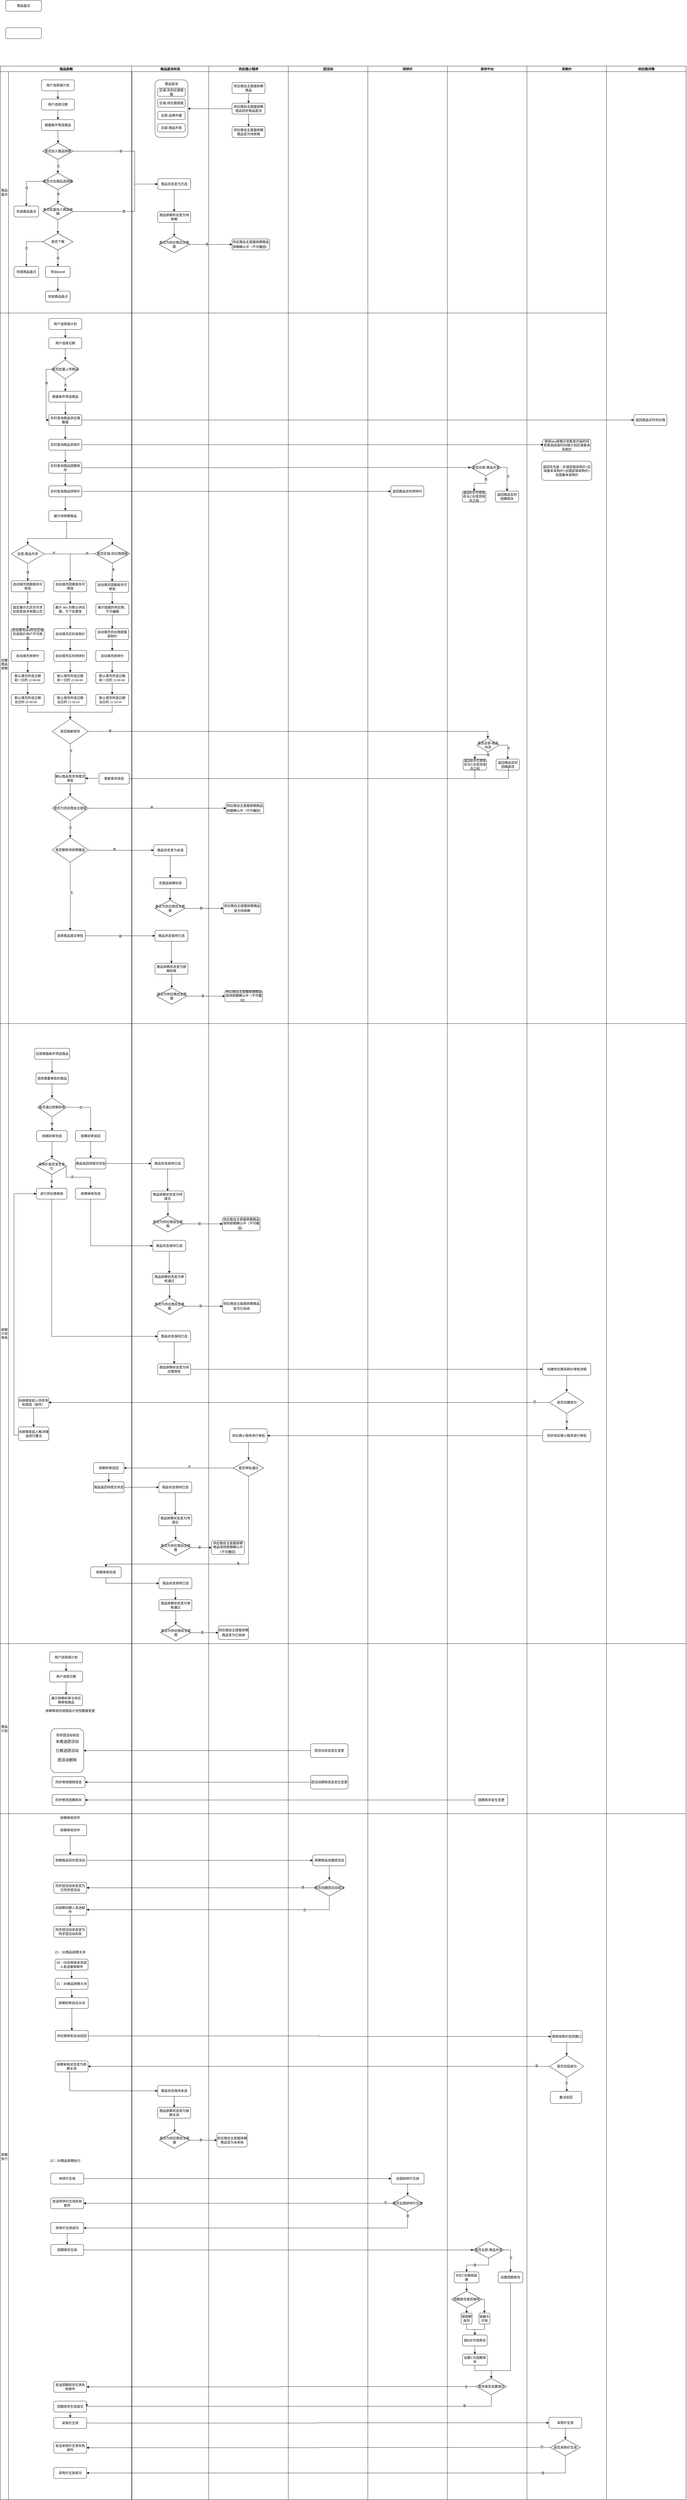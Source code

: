 <mxfile version="15.4.0" type="github">
  <diagram id="dv9ucSk6ubNpaDmdco6W" name="第 1 页">
    <mxGraphModel dx="3443" dy="1923" grid="1" gridSize="10" guides="1" tooltips="1" connect="1" arrows="1" fold="1" page="1" pageScale="1" pageWidth="827" pageHeight="1169" math="0" shadow="0">
      <root>
        <mxCell id="0" />
        <mxCell id="1" parent="0" />
        <mxCell id="j4kyOug0QfXY_9LdXEBC-1" value="商品排期" style="swimlane;startSize=20;" vertex="1" parent="1">
          <mxGeometry x="110" y="390" width="480" height="8870" as="geometry" />
        </mxCell>
        <mxCell id="j4kyOug0QfXY_9LdXEBC-13" value="" style="edgeStyle=orthogonalEdgeStyle;rounded=0;orthogonalLoop=1;jettySize=auto;html=1;" edge="1" parent="j4kyOug0QfXY_9LdXEBC-1" source="j4kyOug0QfXY_9LdXEBC-11" target="j4kyOug0QfXY_9LdXEBC-12">
          <mxGeometry relative="1" as="geometry" />
        </mxCell>
        <mxCell id="j4kyOug0QfXY_9LdXEBC-11" value="用户选择城计划" style="rounded=1;whiteSpace=wrap;html=1;" vertex="1" parent="j4kyOug0QfXY_9LdXEBC-1">
          <mxGeometry x="150" y="50" width="120" height="40" as="geometry" />
        </mxCell>
        <mxCell id="j4kyOug0QfXY_9LdXEBC-15" value="" style="edgeStyle=orthogonalEdgeStyle;rounded=0;orthogonalLoop=1;jettySize=auto;html=1;" edge="1" parent="j4kyOug0QfXY_9LdXEBC-1" source="j4kyOug0QfXY_9LdXEBC-12" target="j4kyOug0QfXY_9LdXEBC-14">
          <mxGeometry relative="1" as="geometry" />
        </mxCell>
        <mxCell id="j4kyOug0QfXY_9LdXEBC-12" value="用户选择日期" style="rounded=1;whiteSpace=wrap;html=1;" vertex="1" parent="j4kyOug0QfXY_9LdXEBC-1">
          <mxGeometry x="150" y="120" width="120" height="40" as="geometry" />
        </mxCell>
        <mxCell id="j4kyOug0QfXY_9LdXEBC-17" value="" style="edgeStyle=orthogonalEdgeStyle;rounded=0;orthogonalLoop=1;jettySize=auto;html=1;" edge="1" parent="j4kyOug0QfXY_9LdXEBC-1" source="j4kyOug0QfXY_9LdXEBC-14">
          <mxGeometry relative="1" as="geometry">
            <mxPoint x="210.5" y="280" as="targetPoint" />
          </mxGeometry>
        </mxCell>
        <mxCell id="j4kyOug0QfXY_9LdXEBC-14" value="根据条件筛选商品" style="rounded=1;whiteSpace=wrap;html=1;" vertex="1" parent="j4kyOug0QfXY_9LdXEBC-1">
          <mxGeometry x="150" y="195" width="120" height="40" as="geometry" />
        </mxCell>
        <mxCell id="j4kyOug0QfXY_9LdXEBC-24" value="否" style="edgeStyle=orthogonalEdgeStyle;rounded=0;orthogonalLoop=1;jettySize=auto;html=1;entryX=0.5;entryY=0;entryDx=0;entryDy=0;" edge="1" parent="j4kyOug0QfXY_9LdXEBC-1" source="j4kyOug0QfXY_9LdXEBC-20">
          <mxGeometry relative="1" as="geometry">
            <mxPoint x="210" y="390" as="targetPoint" />
          </mxGeometry>
        </mxCell>
        <mxCell id="j4kyOug0QfXY_9LdXEBC-20" value="是否加入商品排期" style="rhombus;whiteSpace=wrap;html=1;" vertex="1" parent="j4kyOug0QfXY_9LdXEBC-1">
          <mxGeometry x="155" y="280" width="110" height="60" as="geometry" />
        </mxCell>
        <mxCell id="j4kyOug0QfXY_9LdXEBC-27" value="是" style="edgeStyle=orthogonalEdgeStyle;rounded=0;orthogonalLoop=1;jettySize=auto;html=1;entryX=0.5;entryY=0;entryDx=0;entryDy=0;" edge="1" parent="j4kyOug0QfXY_9LdXEBC-1" target="j4kyOug0QfXY_9LdXEBC-26">
          <mxGeometry relative="1" as="geometry">
            <mxPoint x="210" y="430" as="sourcePoint" />
          </mxGeometry>
        </mxCell>
        <mxCell id="j4kyOug0QfXY_9LdXEBC-32" value="" style="edgeStyle=orthogonalEdgeStyle;rounded=0;orthogonalLoop=1;jettySize=auto;html=1;" edge="1" parent="j4kyOug0QfXY_9LdXEBC-1" source="j4kyOug0QfXY_9LdXEBC-26" target="j4kyOug0QfXY_9LdXEBC-31">
          <mxGeometry relative="1" as="geometry" />
        </mxCell>
        <mxCell id="j4kyOug0QfXY_9LdXEBC-26" value="是否批量加入商品排期" style="rhombus;whiteSpace=wrap;html=1;" vertex="1" parent="j4kyOug0QfXY_9LdXEBC-1">
          <mxGeometry x="155" y="500" width="110" height="60" as="geometry" />
        </mxCell>
        <mxCell id="j4kyOug0QfXY_9LdXEBC-38" style="edgeStyle=orthogonalEdgeStyle;rounded=0;orthogonalLoop=1;jettySize=auto;html=1;exitX=0;exitY=0.5;exitDx=0;exitDy=0;entryX=0.5;entryY=0;entryDx=0;entryDy=0;" edge="1" parent="j4kyOug0QfXY_9LdXEBC-1" source="j4kyOug0QfXY_9LdXEBC-31" target="j4kyOug0QfXY_9LdXEBC-37">
          <mxGeometry relative="1" as="geometry" />
        </mxCell>
        <mxCell id="j4kyOug0QfXY_9LdXEBC-39" value="否" style="edgeLabel;html=1;align=center;verticalAlign=middle;resizable=0;points=[];" vertex="1" connectable="0" parent="j4kyOug0QfXY_9LdXEBC-38">
          <mxGeometry x="0.111" relative="1" as="geometry">
            <mxPoint as="offset" />
          </mxGeometry>
        </mxCell>
        <mxCell id="j4kyOug0QfXY_9LdXEBC-43" value="是" style="edgeStyle=orthogonalEdgeStyle;rounded=0;orthogonalLoop=1;jettySize=auto;html=1;" edge="1" parent="j4kyOug0QfXY_9LdXEBC-1" source="j4kyOug0QfXY_9LdXEBC-31" target="j4kyOug0QfXY_9LdXEBC-42">
          <mxGeometry relative="1" as="geometry" />
        </mxCell>
        <mxCell id="j4kyOug0QfXY_9LdXEBC-31" value="是否下载" style="rhombus;whiteSpace=wrap;html=1;" vertex="1" parent="j4kyOug0QfXY_9LdXEBC-1">
          <mxGeometry x="155" y="610" width="110" height="60" as="geometry" />
        </mxCell>
        <mxCell id="j4kyOug0QfXY_9LdXEBC-35" style="edgeStyle=orthogonalEdgeStyle;rounded=0;orthogonalLoop=1;jettySize=auto;html=1;entryX=0.5;entryY=0;entryDx=0;entryDy=0;" edge="1" parent="j4kyOug0QfXY_9LdXEBC-1" source="j4kyOug0QfXY_9LdXEBC-33" target="j4kyOug0QfXY_9LdXEBC-34">
          <mxGeometry relative="1" as="geometry" />
        </mxCell>
        <mxCell id="j4kyOug0QfXY_9LdXEBC-36" value="否" style="edgeLabel;html=1;align=center;verticalAlign=middle;resizable=0;points=[];" vertex="1" connectable="0" parent="j4kyOug0QfXY_9LdXEBC-35">
          <mxGeometry x="0.12" y="1" relative="1" as="geometry">
            <mxPoint as="offset" />
          </mxGeometry>
        </mxCell>
        <mxCell id="j4kyOug0QfXY_9LdXEBC-33" value="是否点击商品选择框" style="rhombus;whiteSpace=wrap;html=1;" vertex="1" parent="j4kyOug0QfXY_9LdXEBC-1">
          <mxGeometry x="155" y="390" width="110" height="60" as="geometry" />
        </mxCell>
        <mxCell id="j4kyOug0QfXY_9LdXEBC-34" value="完成商品盘点" style="rounded=1;whiteSpace=wrap;html=1;" vertex="1" parent="j4kyOug0QfXY_9LdXEBC-1">
          <mxGeometry x="50" y="510" width="90" height="40" as="geometry" />
        </mxCell>
        <mxCell id="j4kyOug0QfXY_9LdXEBC-37" value="完成商品盘点" style="rounded=1;whiteSpace=wrap;html=1;" vertex="1" parent="j4kyOug0QfXY_9LdXEBC-1">
          <mxGeometry x="50" y="730" width="90" height="40" as="geometry" />
        </mxCell>
        <mxCell id="j4kyOug0QfXY_9LdXEBC-45" value="" style="edgeStyle=orthogonalEdgeStyle;rounded=0;orthogonalLoop=1;jettySize=auto;html=1;" edge="1" parent="j4kyOug0QfXY_9LdXEBC-1" source="j4kyOug0QfXY_9LdXEBC-42" target="j4kyOug0QfXY_9LdXEBC-44">
          <mxGeometry relative="1" as="geometry" />
        </mxCell>
        <mxCell id="j4kyOug0QfXY_9LdXEBC-42" value="导出excel" style="rounded=1;whiteSpace=wrap;html=1;" vertex="1" parent="j4kyOug0QfXY_9LdXEBC-1">
          <mxGeometry x="165" y="730" width="90" height="40" as="geometry" />
        </mxCell>
        <mxCell id="j4kyOug0QfXY_9LdXEBC-44" value="完成商品盘点" style="rounded=1;whiteSpace=wrap;html=1;" vertex="1" parent="j4kyOug0QfXY_9LdXEBC-1">
          <mxGeometry x="165" y="820" width="90" height="40" as="geometry" />
        </mxCell>
        <mxCell id="j4kyOug0QfXY_9LdXEBC-92" value="用户选择城计划" style="rounded=1;whiteSpace=wrap;html=1;" vertex="1" parent="j4kyOug0QfXY_9LdXEBC-1">
          <mxGeometry x="177" y="920" width="120" height="40" as="geometry" />
        </mxCell>
        <mxCell id="j4kyOug0QfXY_9LdXEBC-254" style="edgeStyle=orthogonalEdgeStyle;rounded=0;orthogonalLoop=1;jettySize=auto;html=1;entryX=0.5;entryY=0;entryDx=0;entryDy=0;endArrow=classic;endFill=1;" edge="1" parent="j4kyOug0QfXY_9LdXEBC-1" source="j4kyOug0QfXY_9LdXEBC-94" target="j4kyOug0QfXY_9LdXEBC-251">
          <mxGeometry relative="1" as="geometry" />
        </mxCell>
        <mxCell id="j4kyOug0QfXY_9LdXEBC-94" value="用户选择日期" style="rounded=1;whiteSpace=wrap;html=1;" vertex="1" parent="j4kyOug0QfXY_9LdXEBC-1">
          <mxGeometry x="177" y="990" width="120" height="40" as="geometry" />
        </mxCell>
        <mxCell id="j4kyOug0QfXY_9LdXEBC-91" value="" style="edgeStyle=orthogonalEdgeStyle;rounded=0;orthogonalLoop=1;jettySize=auto;html=1;" edge="1" parent="j4kyOug0QfXY_9LdXEBC-1" source="j4kyOug0QfXY_9LdXEBC-92" target="j4kyOug0QfXY_9LdXEBC-94">
          <mxGeometry relative="1" as="geometry" />
        </mxCell>
        <mxCell id="j4kyOug0QfXY_9LdXEBC-95" value="" style="edgeStyle=orthogonalEdgeStyle;rounded=0;orthogonalLoop=1;jettySize=auto;html=1;" edge="1" parent="j4kyOug0QfXY_9LdXEBC-1" source="j4kyOug0QfXY_9LdXEBC-96">
          <mxGeometry relative="1" as="geometry">
            <mxPoint x="237.5" y="1270" as="targetPoint" />
          </mxGeometry>
        </mxCell>
        <mxCell id="j4kyOug0QfXY_9LdXEBC-96" value="根据条件筛选商品" style="rounded=1;whiteSpace=wrap;html=1;" vertex="1" parent="j4kyOug0QfXY_9LdXEBC-1">
          <mxGeometry x="177" y="1185" width="120" height="40" as="geometry" />
        </mxCell>
        <mxCell id="j4kyOug0QfXY_9LdXEBC-102" style="edgeStyle=orthogonalEdgeStyle;rounded=0;orthogonalLoop=1;jettySize=auto;html=1;entryX=0.5;entryY=0;entryDx=0;entryDy=0;endArrow=classic;endFill=1;" edge="1" parent="j4kyOug0QfXY_9LdXEBC-1" source="j4kyOug0QfXY_9LdXEBC-100" target="j4kyOug0QfXY_9LdXEBC-101">
          <mxGeometry relative="1" as="geometry" />
        </mxCell>
        <mxCell id="j4kyOug0QfXY_9LdXEBC-100" value="实时查询商品供应商数据" style="rounded=1;whiteSpace=wrap;html=1;" vertex="1" parent="j4kyOug0QfXY_9LdXEBC-1">
          <mxGeometry x="177" y="1270" width="120" height="40" as="geometry" />
        </mxCell>
        <mxCell id="j4kyOug0QfXY_9LdXEBC-114" style="edgeStyle=orthogonalEdgeStyle;rounded=0;orthogonalLoop=1;jettySize=auto;html=1;entryX=0.5;entryY=0;entryDx=0;entryDy=0;endArrow=classic;endFill=1;" edge="1" parent="j4kyOug0QfXY_9LdXEBC-1" source="j4kyOug0QfXY_9LdXEBC-101" target="j4kyOug0QfXY_9LdXEBC-107">
          <mxGeometry relative="1" as="geometry" />
        </mxCell>
        <mxCell id="j4kyOug0QfXY_9LdXEBC-101" value="实时查询商品采购价" style="rounded=1;whiteSpace=wrap;html=1;" vertex="1" parent="j4kyOug0QfXY_9LdXEBC-1">
          <mxGeometry x="177" y="1360" width="120" height="40" as="geometry" />
        </mxCell>
        <mxCell id="j4kyOug0QfXY_9LdXEBC-210" style="edgeStyle=orthogonalEdgeStyle;rounded=0;orthogonalLoop=1;jettySize=auto;html=1;endArrow=classic;endFill=1;" edge="1" parent="j4kyOug0QfXY_9LdXEBC-1" source="j4kyOug0QfXY_9LdXEBC-103" target="j4kyOug0QfXY_9LdXEBC-209">
          <mxGeometry relative="1" as="geometry" />
        </mxCell>
        <mxCell id="j4kyOug0QfXY_9LdXEBC-103" value="&lt;span&gt;实时查询商品拼拼价&lt;/span&gt;" style="rounded=1;whiteSpace=wrap;html=1;" vertex="1" parent="j4kyOug0QfXY_9LdXEBC-1">
          <mxGeometry x="177" y="1530" width="120" height="40" as="geometry" />
        </mxCell>
        <mxCell id="j4kyOug0QfXY_9LdXEBC-115" style="edgeStyle=orthogonalEdgeStyle;rounded=0;orthogonalLoop=1;jettySize=auto;html=1;entryX=0.5;entryY=0;entryDx=0;entryDy=0;endArrow=classic;endFill=1;" edge="1" parent="j4kyOug0QfXY_9LdXEBC-1" source="j4kyOug0QfXY_9LdXEBC-107" target="j4kyOug0QfXY_9LdXEBC-103">
          <mxGeometry relative="1" as="geometry" />
        </mxCell>
        <mxCell id="j4kyOug0QfXY_9LdXEBC-107" value="实时查询商品团期库存" style="rounded=1;whiteSpace=wrap;html=1;" vertex="1" parent="j4kyOug0QfXY_9LdXEBC-1">
          <mxGeometry x="177" y="1444" width="120" height="40" as="geometry" />
        </mxCell>
        <mxCell id="j4kyOug0QfXY_9LdXEBC-77" value="创建商品排期" style="rounded=0;whiteSpace=wrap;html=1;" vertex="1" parent="j4kyOug0QfXY_9LdXEBC-1">
          <mxGeometry y="870" width="30" height="2620" as="geometry" />
        </mxCell>
        <mxCell id="j4kyOug0QfXY_9LdXEBC-6" value="商品盘点" style="rounded=0;whiteSpace=wrap;html=1;" vertex="1" parent="j4kyOug0QfXY_9LdXEBC-1">
          <mxGeometry y="20" width="30" height="880" as="geometry" />
        </mxCell>
        <mxCell id="j4kyOug0QfXY_9LdXEBC-189" style="edgeStyle=orthogonalEdgeStyle;rounded=0;orthogonalLoop=1;jettySize=auto;html=1;entryX=0.5;entryY=0;entryDx=0;entryDy=0;endArrow=classic;endFill=1;" edge="1" parent="j4kyOug0QfXY_9LdXEBC-1">
          <mxGeometry relative="1" as="geometry">
            <mxPoint x="242" y="1702" as="sourcePoint" />
            <mxPoint x="408.5" y="1744" as="targetPoint" />
            <Array as="points">
              <mxPoint x="242" y="1722" />
              <mxPoint x="409" y="1722" />
            </Array>
          </mxGeometry>
        </mxCell>
        <mxCell id="j4kyOug0QfXY_9LdXEBC-190" style="edgeStyle=orthogonalEdgeStyle;rounded=0;orthogonalLoop=1;jettySize=auto;html=1;entryX=0.5;entryY=0;entryDx=0;entryDy=0;endArrow=classic;endFill=1;exitX=0.5;exitY=1;exitDx=0;exitDy=0;" edge="1" parent="j4kyOug0QfXY_9LdXEBC-1" source="j4kyOug0QfXY_9LdXEBC-209">
          <mxGeometry relative="1" as="geometry">
            <mxPoint x="237" y="1660" as="sourcePoint" />
            <mxPoint x="100" y="1743" as="targetPoint" />
            <Array as="points">
              <mxPoint x="242" y="1660" />
              <mxPoint x="242" y="1722" />
              <mxPoint x="100" y="1722" />
            </Array>
          </mxGeometry>
        </mxCell>
        <mxCell id="j4kyOug0QfXY_9LdXEBC-194" value="总部-商品共享" style="rhombus;whiteSpace=wrap;html=1;" vertex="1" parent="j4kyOug0QfXY_9LdXEBC-1">
          <mxGeometry x="40" y="1743" width="120" height="70" as="geometry" />
        </mxCell>
        <mxCell id="j4kyOug0QfXY_9LdXEBC-199" value="是否区域-供应商提报" style="rhombus;whiteSpace=wrap;html=1;" vertex="1" parent="j4kyOug0QfXY_9LdXEBC-1">
          <mxGeometry x="345" y="1742" width="127" height="70" as="geometry" />
        </mxCell>
        <mxCell id="j4kyOug0QfXY_9LdXEBC-211" style="edgeStyle=orthogonalEdgeStyle;rounded=0;orthogonalLoop=1;jettySize=auto;html=1;entryX=0.5;entryY=0;entryDx=0;entryDy=0;endArrow=classic;endFill=1;" edge="1" parent="j4kyOug0QfXY_9LdXEBC-1" source="j4kyOug0QfXY_9LdXEBC-200" target="j4kyOug0QfXY_9LdXEBC-201">
          <mxGeometry relative="1" as="geometry" />
        </mxCell>
        <mxCell id="j4kyOug0QfXY_9LdXEBC-200" value="自动填充团期库存可修改" style="rounded=1;whiteSpace=wrap;html=1;" vertex="1" parent="j4kyOug0QfXY_9LdXEBC-1">
          <mxGeometry x="40" y="1876" width="120" height="40" as="geometry" />
        </mxCell>
        <mxCell id="j4kyOug0QfXY_9LdXEBC-191" value="是" style="edgeStyle=orthogonalEdgeStyle;rounded=0;orthogonalLoop=1;jettySize=auto;html=1;entryX=0.5;entryY=0;entryDx=0;entryDy=0;endArrow=classic;endFill=1;" edge="1" parent="j4kyOug0QfXY_9LdXEBC-1" source="j4kyOug0QfXY_9LdXEBC-194" target="j4kyOug0QfXY_9LdXEBC-200">
          <mxGeometry relative="1" as="geometry" />
        </mxCell>
        <mxCell id="j4kyOug0QfXY_9LdXEBC-212" style="edgeStyle=orthogonalEdgeStyle;rounded=0;orthogonalLoop=1;jettySize=auto;html=1;entryX=0.5;entryY=0;entryDx=0;entryDy=0;endArrow=classic;endFill=1;" edge="1" parent="j4kyOug0QfXY_9LdXEBC-1" source="j4kyOug0QfXY_9LdXEBC-201" target="j4kyOug0QfXY_9LdXEBC-202">
          <mxGeometry relative="1" as="geometry" />
        </mxCell>
        <mxCell id="j4kyOug0QfXY_9LdXEBC-201" value="固定展示北京京东世纪信息技术有限公司" style="rounded=1;whiteSpace=wrap;html=1;" vertex="1" parent="j4kyOug0QfXY_9LdXEBC-1">
          <mxGeometry x="40" y="1960" width="120" height="40" as="geometry" />
        </mxCell>
        <mxCell id="j4kyOug0QfXY_9LdXEBC-218" value="" style="edgeStyle=orthogonalEdgeStyle;rounded=0;orthogonalLoop=1;jettySize=auto;html=1;endArrow=classic;endFill=1;" edge="1" parent="j4kyOug0QfXY_9LdXEBC-1" source="j4kyOug0QfXY_9LdXEBC-202" target="j4kyOug0QfXY_9LdXEBC-217">
          <mxGeometry relative="1" as="geometry" />
        </mxCell>
        <mxCell id="j4kyOug0QfXY_9LdXEBC-202" value="自动填充sku所在区域的采购价用户不可修改" style="rounded=1;whiteSpace=wrap;html=1;" vertex="1" parent="j4kyOug0QfXY_9LdXEBC-1">
          <mxGeometry x="40" y="2050" width="120" height="40" as="geometry" />
        </mxCell>
        <mxCell id="j4kyOug0QfXY_9LdXEBC-215" style="edgeStyle=orthogonalEdgeStyle;rounded=0;orthogonalLoop=1;jettySize=auto;html=1;entryX=0.5;entryY=0;entryDx=0;entryDy=0;endArrow=classic;endFill=1;" edge="1" parent="j4kyOug0QfXY_9LdXEBC-1" source="j4kyOug0QfXY_9LdXEBC-203" target="j4kyOug0QfXY_9LdXEBC-204">
          <mxGeometry relative="1" as="geometry" />
        </mxCell>
        <mxCell id="j4kyOug0QfXY_9LdXEBC-203" value="自动填充团期库存可修改" style="rounded=1;whiteSpace=wrap;html=1;" vertex="1" parent="j4kyOug0QfXY_9LdXEBC-1">
          <mxGeometry x="348" y="1878" width="120" height="40" as="geometry" />
        </mxCell>
        <mxCell id="j4kyOug0QfXY_9LdXEBC-197" style="edgeStyle=orthogonalEdgeStyle;rounded=0;orthogonalLoop=1;jettySize=auto;html=1;entryX=0.5;entryY=0;entryDx=0;entryDy=0;endArrow=classic;endFill=1;" edge="1" parent="j4kyOug0QfXY_9LdXEBC-1" target="j4kyOug0QfXY_9LdXEBC-203">
          <mxGeometry relative="1" as="geometry">
            <mxPoint x="408.5" y="1813" as="sourcePoint" />
          </mxGeometry>
        </mxCell>
        <mxCell id="j4kyOug0QfXY_9LdXEBC-198" value="是" style="edgeLabel;html=1;align=center;verticalAlign=middle;resizable=0;points=[];" vertex="1" connectable="0" parent="j4kyOug0QfXY_9LdXEBC-197">
          <mxGeometry x="-0.328" y="2" relative="1" as="geometry">
            <mxPoint as="offset" />
          </mxGeometry>
        </mxCell>
        <mxCell id="j4kyOug0QfXY_9LdXEBC-216" style="edgeStyle=orthogonalEdgeStyle;rounded=0;orthogonalLoop=1;jettySize=auto;html=1;entryX=0.5;entryY=0;entryDx=0;entryDy=0;endArrow=classic;endFill=1;" edge="1" parent="j4kyOug0QfXY_9LdXEBC-1" source="j4kyOug0QfXY_9LdXEBC-204" target="j4kyOug0QfXY_9LdXEBC-205">
          <mxGeometry relative="1" as="geometry" />
        </mxCell>
        <mxCell id="j4kyOug0QfXY_9LdXEBC-204" value="&lt;br&gt;&lt;span style=&quot;background-color: rgb(255 , 255 , 255)&quot;&gt;展示提报的供应商，&lt;/span&gt;&lt;span style=&quot;background-color: rgb(255 , 255 , 255)&quot;&gt;不可编辑&lt;/span&gt;&lt;span style=&quot;background-color: rgb(255 , 255 , 255)&quot;&gt;&lt;br&gt;&lt;/span&gt;&lt;div class=&quot;page&quot; title=&quot;Page 9&quot;&gt;&lt;br&gt;		&lt;/div&gt;" style="rounded=1;whiteSpace=wrap;html=1;" vertex="1" parent="j4kyOug0QfXY_9LdXEBC-1">
          <mxGeometry x="348.5" y="1960" width="120" height="40" as="geometry" />
        </mxCell>
        <mxCell id="j4kyOug0QfXY_9LdXEBC-227" style="edgeStyle=orthogonalEdgeStyle;rounded=0;orthogonalLoop=1;jettySize=auto;html=1;entryX=0.5;entryY=0;entryDx=0;entryDy=0;endArrow=classic;endFill=1;" edge="1" parent="j4kyOug0QfXY_9LdXEBC-1" source="j4kyOug0QfXY_9LdXEBC-205" target="j4kyOug0QfXY_9LdXEBC-224">
          <mxGeometry relative="1" as="geometry" />
        </mxCell>
        <mxCell id="j4kyOug0QfXY_9LdXEBC-205" value="自动填充供应商提报采购价" style="rounded=1;whiteSpace=wrap;html=1;" vertex="1" parent="j4kyOug0QfXY_9LdXEBC-1">
          <mxGeometry x="348" y="2050" width="120" height="40" as="geometry" />
        </mxCell>
        <mxCell id="j4kyOug0QfXY_9LdXEBC-213" style="edgeStyle=orthogonalEdgeStyle;rounded=0;orthogonalLoop=1;jettySize=auto;html=1;entryX=0.5;entryY=0;entryDx=0;entryDy=0;endArrow=classic;endFill=1;" edge="1" parent="j4kyOug0QfXY_9LdXEBC-1" source="j4kyOug0QfXY_9LdXEBC-206" target="j4kyOug0QfXY_9LdXEBC-207">
          <mxGeometry relative="1" as="geometry" />
        </mxCell>
        <mxCell id="j4kyOug0QfXY_9LdXEBC-206" value="自动填充团期库存可修改" style="rounded=1;whiteSpace=wrap;html=1;" vertex="1" parent="j4kyOug0QfXY_9LdXEBC-1">
          <mxGeometry x="195" y="1876" width="120" height="40" as="geometry" />
        </mxCell>
        <mxCell id="j4kyOug0QfXY_9LdXEBC-192" style="edgeStyle=orthogonalEdgeStyle;rounded=0;orthogonalLoop=1;jettySize=auto;html=1;entryX=0.5;entryY=0;entryDx=0;entryDy=0;endArrow=classic;endFill=1;" edge="1" parent="j4kyOug0QfXY_9LdXEBC-1" source="j4kyOug0QfXY_9LdXEBC-194" target="j4kyOug0QfXY_9LdXEBC-206">
          <mxGeometry relative="1" as="geometry" />
        </mxCell>
        <mxCell id="j4kyOug0QfXY_9LdXEBC-193" value="否" style="edgeLabel;html=1;align=center;verticalAlign=middle;resizable=0;points=[];" vertex="1" connectable="0" parent="j4kyOug0QfXY_9LdXEBC-192">
          <mxGeometry x="-0.637" y="3" relative="1" as="geometry">
            <mxPoint as="offset" />
          </mxGeometry>
        </mxCell>
        <mxCell id="j4kyOug0QfXY_9LdXEBC-195" style="edgeStyle=orthogonalEdgeStyle;rounded=0;orthogonalLoop=1;jettySize=auto;html=1;entryX=0.5;entryY=0;entryDx=0;entryDy=0;endArrow=classic;endFill=1;" edge="1" parent="j4kyOug0QfXY_9LdXEBC-1" target="j4kyOug0QfXY_9LdXEBC-206">
          <mxGeometry relative="1" as="geometry">
            <mxPoint x="345" y="1778" as="sourcePoint" />
          </mxGeometry>
        </mxCell>
        <mxCell id="j4kyOug0QfXY_9LdXEBC-196" value="否" style="edgeLabel;html=1;align=center;verticalAlign=middle;resizable=0;points=[];" vertex="1" connectable="0" parent="j4kyOug0QfXY_9LdXEBC-195">
          <mxGeometry x="-0.692" y="-2" relative="1" as="geometry">
            <mxPoint as="offset" />
          </mxGeometry>
        </mxCell>
        <mxCell id="j4kyOug0QfXY_9LdXEBC-214" style="edgeStyle=orthogonalEdgeStyle;rounded=0;orthogonalLoop=1;jettySize=auto;html=1;entryX=0.5;entryY=0;entryDx=0;entryDy=0;endArrow=classic;endFill=1;" edge="1" parent="j4kyOug0QfXY_9LdXEBC-1" source="j4kyOug0QfXY_9LdXEBC-207" target="j4kyOug0QfXY_9LdXEBC-208">
          <mxGeometry relative="1" as="geometry" />
        </mxCell>
        <mxCell id="j4kyOug0QfXY_9LdXEBC-207" value="&lt;span style=&quot;background-color: rgb(255 , 255 , 255)&quot;&gt;展示 &lt;/span&gt;&lt;span style=&quot;background-color: rgb(255 , 255 , 255)&quot;&gt;s&lt;/span&gt;&lt;span style=&quot;background-color: rgb(255 , 255 , 255)&quot;&gt;k&lt;/span&gt;&lt;span style=&quot;background-color: rgb(255 , 255 , 255)&quot;&gt;u &lt;/span&gt;&lt;span style=&quot;background-color: rgb(255 , 255 , 255)&quot;&gt;的&lt;/span&gt;&lt;span style=&quot;background-color: rgb(255 , 255 , 255)&quot;&gt;默认&lt;/span&gt;&lt;span style=&quot;background-color: rgb(255 , 255 , 255)&quot;&gt;供&lt;/span&gt;&lt;span style=&quot;background-color: rgb(255 , 255 , 255)&quot;&gt;应商，&lt;/span&gt;&lt;span style=&quot;background-color: rgb(255 , 255 , 255)&quot;&gt;可&lt;/span&gt;&lt;span style=&quot;background-color: rgb(255 , 255 , 255)&quot;&gt;下&lt;/span&gt;&lt;span style=&quot;background-color: rgb(255 , 255 , 255)&quot;&gt;拉&lt;/span&gt;&lt;span style=&quot;background-color: rgb(255 , 255 , 255)&quot;&gt;更&lt;/span&gt;&lt;span style=&quot;background-color: rgb(255 , 255 , 255)&quot;&gt;改&lt;/span&gt;&lt;span style=&quot;background-color: rgb(255 , 255 , 255)&quot;&gt;&lt;br&gt;&lt;/span&gt;" style="rounded=1;whiteSpace=wrap;html=1;" vertex="1" parent="j4kyOug0QfXY_9LdXEBC-1">
          <mxGeometry x="195" y="1960" width="120" height="40" as="geometry" />
        </mxCell>
        <mxCell id="j4kyOug0QfXY_9LdXEBC-208" value="自动填充实时采购价" style="rounded=1;whiteSpace=wrap;html=1;" vertex="1" parent="j4kyOug0QfXY_9LdXEBC-1">
          <mxGeometry x="195" y="2050" width="120" height="40" as="geometry" />
        </mxCell>
        <mxCell id="j4kyOug0QfXY_9LdXEBC-209" value="展示待排期商品" style="rounded=1;whiteSpace=wrap;html=1;" vertex="1" parent="j4kyOug0QfXY_9LdXEBC-1">
          <mxGeometry x="177" y="1620" width="120" height="40" as="geometry" />
        </mxCell>
        <mxCell id="j4kyOug0QfXY_9LdXEBC-220" style="edgeStyle=orthogonalEdgeStyle;rounded=0;orthogonalLoop=1;jettySize=auto;html=1;entryX=0.5;entryY=0;entryDx=0;entryDy=0;endArrow=classic;endFill=1;" edge="1" parent="j4kyOug0QfXY_9LdXEBC-1" source="j4kyOug0QfXY_9LdXEBC-217" target="j4kyOug0QfXY_9LdXEBC-219">
          <mxGeometry relative="1" as="geometry" />
        </mxCell>
        <mxCell id="j4kyOug0QfXY_9LdXEBC-217" value="自动填充拼拼价" style="rounded=1;whiteSpace=wrap;html=1;" vertex="1" parent="j4kyOug0QfXY_9LdXEBC-1">
          <mxGeometry x="40" y="2130" width="120" height="40" as="geometry" />
        </mxCell>
        <mxCell id="j4kyOug0QfXY_9LdXEBC-223" value="" style="edgeStyle=orthogonalEdgeStyle;rounded=0;orthogonalLoop=1;jettySize=auto;html=1;endArrow=classic;endFill=1;" edge="1" parent="j4kyOug0QfXY_9LdXEBC-1" source="j4kyOug0QfXY_9LdXEBC-219" target="j4kyOug0QfXY_9LdXEBC-222">
          <mxGeometry relative="1" as="geometry" />
        </mxCell>
        <mxCell id="j4kyOug0QfXY_9LdXEBC-219" value="&lt;br class=&quot;Apple-interchange-newline&quot;&gt;&lt;br style=&quot;text-align: left&quot;&gt;&lt;div class=&quot;layoutArea&quot; style=&quot;text-align: left&quot;&gt;&lt;div class=&quot;column&quot;&gt;&lt;p&gt;&lt;span style=&quot;font-family: &amp;#34;simsun&amp;#34;&quot;&gt;默认&lt;/span&gt;&lt;span style=&quot;font-family: &amp;#34;simsun&amp;#34;&quot;&gt;填充&lt;/span&gt;&lt;span style=&quot;font-family: &amp;#34;simsun&amp;#34;&quot;&gt;所&lt;/span&gt;&lt;span style=&quot;font-family: &amp;#34;simsun&amp;#34;&quot;&gt;选&lt;/span&gt;&lt;span style=&quot;font-family: &amp;#34;simsun&amp;#34;&quot;&gt;日&lt;/span&gt;&lt;span style=&quot;font-family: &amp;#34;simsun&amp;#34;&quot;&gt;期&lt;br&gt;前&lt;/span&gt;&lt;span style=&quot;font-family: &amp;#34;simsun&amp;#34;&quot;&gt;一日&lt;/span&gt;&lt;span style=&quot;font-family: &amp;#34;simsun&amp;#34;&quot;&gt;的 22&lt;/span&gt;&lt;span style=&quot;font-family: &amp;#34;simsun&amp;#34;&quot;&gt;:&lt;/span&gt;&lt;span style=&quot;font-family: &amp;#34;simsun&amp;#34;&quot;&gt;00&lt;/span&gt;&lt;span style=&quot;font-family: &amp;#34;simsun&amp;#34;&quot;&gt;:&lt;/span&gt;&lt;span style=&quot;font-family: &amp;#34;simsun&amp;#34;&quot;&gt;00&lt;br&gt;&lt;/span&gt;&lt;/p&gt;&lt;br&gt;&lt;/div&gt;&lt;br&gt;&lt;/div&gt;" style="rounded=1;whiteSpace=wrap;html=1;" vertex="1" parent="j4kyOug0QfXY_9LdXEBC-1">
          <mxGeometry x="40" y="2210" width="120" height="40" as="geometry" />
        </mxCell>
        <mxCell id="j4kyOug0QfXY_9LdXEBC-241" style="edgeStyle=orthogonalEdgeStyle;rounded=0;orthogonalLoop=1;jettySize=auto;html=1;entryX=0.5;entryY=0;entryDx=0;entryDy=0;endArrow=classic;endFill=1;exitX=0.5;exitY=1;exitDx=0;exitDy=0;" edge="1" parent="j4kyOug0QfXY_9LdXEBC-1" source="j4kyOug0QfXY_9LdXEBC-222" target="j4kyOug0QfXY_9LdXEBC-238">
          <mxGeometry relative="1" as="geometry" />
        </mxCell>
        <mxCell id="j4kyOug0QfXY_9LdXEBC-222" value="&lt;br class=&quot;Apple-interchange-newline&quot;&gt;&lt;br style=&quot;text-align: left&quot;&gt;&lt;div class=&quot;layoutArea&quot; style=&quot;text-align: left&quot;&gt;&lt;div class=&quot;column&quot;&gt;&lt;p&gt;&lt;span style=&quot;font-family: &amp;#34;simsun&amp;#34;&quot;&gt;默认&lt;/span&gt;&lt;span style=&quot;font-family: &amp;#34;simsun&amp;#34;&quot;&gt;填充&lt;/span&gt;&lt;span style=&quot;font-family: &amp;#34;simsun&amp;#34;&quot;&gt;所&lt;/span&gt;&lt;span style=&quot;font-family: &amp;#34;simsun&amp;#34;&quot;&gt;选&lt;/span&gt;&lt;span style=&quot;font-family: &amp;#34;simsun&amp;#34;&quot;&gt;日&lt;/span&gt;&lt;span style=&quot;font-family: &amp;#34;simsun&amp;#34;&quot;&gt;期&lt;br&gt;&lt;/span&gt;&lt;span style=&quot;font-family: &amp;#34;simsun&amp;#34;&quot;&gt;当日&lt;/span&gt;&lt;span style=&quot;font-family: &amp;#34;simsun&amp;#34;&quot;&gt;的 20&lt;/span&gt;&lt;span style=&quot;font-family: &amp;#34;simsun&amp;#34;&quot;&gt;:&lt;/span&gt;&lt;span style=&quot;font-family: &amp;#34;simsun&amp;#34;&quot;&gt;00&lt;/span&gt;&lt;span style=&quot;font-family: &amp;#34;simsun&amp;#34;&quot;&gt;:&lt;/span&gt;&lt;span style=&quot;font-family: &amp;#34;simsun&amp;#34;&quot;&gt;00&lt;br&gt;&lt;/span&gt;&lt;/p&gt;&lt;br&gt;&lt;/div&gt;&lt;br&gt;&lt;/div&gt;" style="rounded=1;whiteSpace=wrap;html=1;" vertex="1" parent="j4kyOug0QfXY_9LdXEBC-1">
          <mxGeometry x="40" y="2290" width="120" height="40" as="geometry" />
        </mxCell>
        <mxCell id="j4kyOug0QfXY_9LdXEBC-228" value="" style="edgeStyle=orthogonalEdgeStyle;rounded=0;orthogonalLoop=1;jettySize=auto;html=1;endArrow=classic;endFill=1;" edge="1" parent="j4kyOug0QfXY_9LdXEBC-1" source="j4kyOug0QfXY_9LdXEBC-224" target="j4kyOug0QfXY_9LdXEBC-225">
          <mxGeometry relative="1" as="geometry" />
        </mxCell>
        <mxCell id="j4kyOug0QfXY_9LdXEBC-224" value="自动填充拼拼价" style="rounded=1;whiteSpace=wrap;html=1;" vertex="1" parent="j4kyOug0QfXY_9LdXEBC-1">
          <mxGeometry x="348" y="2130" width="120" height="40" as="geometry" />
        </mxCell>
        <mxCell id="j4kyOug0QfXY_9LdXEBC-229" value="" style="edgeStyle=orthogonalEdgeStyle;rounded=0;orthogonalLoop=1;jettySize=auto;html=1;endArrow=classic;endFill=1;" edge="1" parent="j4kyOug0QfXY_9LdXEBC-1" source="j4kyOug0QfXY_9LdXEBC-225" target="j4kyOug0QfXY_9LdXEBC-226">
          <mxGeometry relative="1" as="geometry" />
        </mxCell>
        <mxCell id="j4kyOug0QfXY_9LdXEBC-225" value="&lt;br class=&quot;Apple-interchange-newline&quot;&gt;&lt;br style=&quot;text-align: left&quot;&gt;&lt;div class=&quot;layoutArea&quot; style=&quot;text-align: left&quot;&gt;&lt;div class=&quot;column&quot;&gt;&lt;p&gt;&lt;span style=&quot;font-family: &amp;#34;simsun&amp;#34;&quot;&gt;默认&lt;/span&gt;&lt;span style=&quot;font-family: &amp;#34;simsun&amp;#34;&quot;&gt;填充&lt;/span&gt;&lt;span style=&quot;font-family: &amp;#34;simsun&amp;#34;&quot;&gt;所&lt;/span&gt;&lt;span style=&quot;font-family: &amp;#34;simsun&amp;#34;&quot;&gt;选&lt;/span&gt;&lt;span style=&quot;font-family: &amp;#34;simsun&amp;#34;&quot;&gt;日&lt;/span&gt;&lt;span style=&quot;font-family: &amp;#34;simsun&amp;#34;&quot;&gt;期&lt;br&gt;前&lt;/span&gt;&lt;span style=&quot;font-family: &amp;#34;simsun&amp;#34;&quot;&gt;一日&lt;/span&gt;&lt;span style=&quot;font-family: &amp;#34;simsun&amp;#34;&quot;&gt;的 22&lt;/span&gt;&lt;span style=&quot;font-family: &amp;#34;simsun&amp;#34;&quot;&gt;:&lt;/span&gt;&lt;span style=&quot;font-family: &amp;#34;simsun&amp;#34;&quot;&gt;00&lt;/span&gt;&lt;span style=&quot;font-family: &amp;#34;simsun&amp;#34;&quot;&gt;:&lt;/span&gt;&lt;span style=&quot;font-family: &amp;#34;simsun&amp;#34;&quot;&gt;00&lt;br&gt;&lt;/span&gt;&lt;/p&gt;&lt;br&gt;&lt;/div&gt;&lt;br&gt;&lt;/div&gt;" style="rounded=1;whiteSpace=wrap;html=1;" vertex="1" parent="j4kyOug0QfXY_9LdXEBC-1">
          <mxGeometry x="348" y="2210" width="120" height="40" as="geometry" />
        </mxCell>
        <mxCell id="j4kyOug0QfXY_9LdXEBC-244" style="edgeStyle=orthogonalEdgeStyle;rounded=0;orthogonalLoop=1;jettySize=auto;html=1;entryX=0.5;entryY=0;entryDx=0;entryDy=0;endArrow=classic;endFill=1;exitX=0.5;exitY=1;exitDx=0;exitDy=0;" edge="1" parent="j4kyOug0QfXY_9LdXEBC-1" source="j4kyOug0QfXY_9LdXEBC-226" target="j4kyOug0QfXY_9LdXEBC-238">
          <mxGeometry relative="1" as="geometry" />
        </mxCell>
        <mxCell id="j4kyOug0QfXY_9LdXEBC-226" value="&lt;br class=&quot;Apple-interchange-newline&quot;&gt;&lt;br style=&quot;text-align: left&quot;&gt;&lt;div class=&quot;layoutArea&quot; style=&quot;text-align: left&quot;&gt;&lt;div class=&quot;column&quot;&gt;&lt;p&gt;&lt;span style=&quot;font-family: &amp;#34;simsun&amp;#34;&quot;&gt;默认&lt;/span&gt;&lt;span style=&quot;font-family: &amp;#34;simsun&amp;#34;&quot;&gt;填充&lt;/span&gt;&lt;span style=&quot;font-family: &amp;#34;simsun&amp;#34;&quot;&gt;所&lt;/span&gt;&lt;span style=&quot;font-family: &amp;#34;simsun&amp;#34;&quot;&gt;选&lt;/span&gt;&lt;span style=&quot;font-family: &amp;#34;simsun&amp;#34;&quot;&gt;日&lt;/span&gt;&lt;span style=&quot;font-family: &amp;#34;simsun&amp;#34;&quot;&gt;期&lt;br&gt;&lt;/span&gt;&lt;span style=&quot;font-family: &amp;#34;simsun&amp;#34;&quot;&gt;当日&lt;/span&gt;&lt;span style=&quot;font-family: &amp;#34;simsun&amp;#34;&quot;&gt;的 21&lt;/span&gt;&lt;span style=&quot;font-family: &amp;#34;simsun&amp;#34;&quot;&gt;:&lt;/span&gt;&lt;span style=&quot;font-family: &amp;#34;simsun&amp;#34;&quot;&gt;59&lt;/span&gt;&lt;span style=&quot;font-family: &amp;#34;simsun&amp;#34;&quot;&gt;:&lt;/span&gt;&lt;span style=&quot;font-family: &amp;#34;simsun&amp;#34;&quot;&gt;59&lt;br&gt;&lt;/span&gt;&lt;/p&gt;&lt;br&gt;&lt;/div&gt;&lt;br&gt;&lt;/div&gt;" style="rounded=1;whiteSpace=wrap;html=1;" vertex="1" parent="j4kyOug0QfXY_9LdXEBC-1">
          <mxGeometry x="348" y="2290" width="120" height="40" as="geometry" />
        </mxCell>
        <mxCell id="j4kyOug0QfXY_9LdXEBC-231" value="自动填充实时拼拼价" style="rounded=1;whiteSpace=wrap;html=1;" vertex="1" parent="j4kyOug0QfXY_9LdXEBC-1">
          <mxGeometry x="195" y="2130" width="120" height="40" as="geometry" />
        </mxCell>
        <mxCell id="j4kyOug0QfXY_9LdXEBC-233" value="&lt;br class=&quot;Apple-interchange-newline&quot;&gt;&lt;br style=&quot;text-align: left&quot;&gt;&lt;div class=&quot;layoutArea&quot; style=&quot;text-align: left&quot;&gt;&lt;div class=&quot;column&quot;&gt;&lt;p&gt;&lt;span style=&quot;font-family: &amp;#34;simsun&amp;#34;&quot;&gt;默认&lt;/span&gt;&lt;span style=&quot;font-family: &amp;#34;simsun&amp;#34;&quot;&gt;填充&lt;/span&gt;&lt;span style=&quot;font-family: &amp;#34;simsun&amp;#34;&quot;&gt;所&lt;/span&gt;&lt;span style=&quot;font-family: &amp;#34;simsun&amp;#34;&quot;&gt;选&lt;/span&gt;&lt;span style=&quot;font-family: &amp;#34;simsun&amp;#34;&quot;&gt;日&lt;/span&gt;&lt;span style=&quot;font-family: &amp;#34;simsun&amp;#34;&quot;&gt;期&lt;br&gt;前&lt;/span&gt;&lt;span style=&quot;font-family: &amp;#34;simsun&amp;#34;&quot;&gt;一日&lt;/span&gt;&lt;span style=&quot;font-family: &amp;#34;simsun&amp;#34;&quot;&gt;的 22&lt;/span&gt;&lt;span style=&quot;font-family: &amp;#34;simsun&amp;#34;&quot;&gt;:&lt;/span&gt;&lt;span style=&quot;font-family: &amp;#34;simsun&amp;#34;&quot;&gt;00&lt;/span&gt;&lt;span style=&quot;font-family: &amp;#34;simsun&amp;#34;&quot;&gt;:&lt;/span&gt;&lt;span style=&quot;font-family: &amp;#34;simsun&amp;#34;&quot;&gt;00&lt;br&gt;&lt;/span&gt;&lt;/p&gt;&lt;br&gt;&lt;/div&gt;&lt;br&gt;&lt;/div&gt;" style="rounded=1;whiteSpace=wrap;html=1;" vertex="1" parent="j4kyOug0QfXY_9LdXEBC-1">
          <mxGeometry x="195" y="2210" width="120" height="40" as="geometry" />
        </mxCell>
        <mxCell id="j4kyOug0QfXY_9LdXEBC-230" value="" style="edgeStyle=orthogonalEdgeStyle;rounded=0;orthogonalLoop=1;jettySize=auto;html=1;endArrow=classic;endFill=1;" edge="1" parent="j4kyOug0QfXY_9LdXEBC-1" source="j4kyOug0QfXY_9LdXEBC-231" target="j4kyOug0QfXY_9LdXEBC-233">
          <mxGeometry relative="1" as="geometry" />
        </mxCell>
        <mxCell id="j4kyOug0QfXY_9LdXEBC-242" style="edgeStyle=orthogonalEdgeStyle;rounded=0;orthogonalLoop=1;jettySize=auto;html=1;entryX=0.5;entryY=0;entryDx=0;entryDy=0;endArrow=classic;endFill=1;" edge="1" parent="j4kyOug0QfXY_9LdXEBC-1" source="j4kyOug0QfXY_9LdXEBC-234" target="j4kyOug0QfXY_9LdXEBC-238">
          <mxGeometry relative="1" as="geometry" />
        </mxCell>
        <mxCell id="j4kyOug0QfXY_9LdXEBC-234" value="&lt;br class=&quot;Apple-interchange-newline&quot;&gt;&lt;br style=&quot;text-align: left&quot;&gt;&lt;div class=&quot;layoutArea&quot; style=&quot;text-align: left&quot;&gt;&lt;div class=&quot;column&quot;&gt;&lt;p&gt;&lt;span style=&quot;font-family: &amp;#34;simsun&amp;#34;&quot;&gt;默认&lt;/span&gt;&lt;span style=&quot;font-family: &amp;#34;simsun&amp;#34;&quot;&gt;填充&lt;/span&gt;&lt;span style=&quot;font-family: &amp;#34;simsun&amp;#34;&quot;&gt;所&lt;/span&gt;&lt;span style=&quot;font-family: &amp;#34;simsun&amp;#34;&quot;&gt;选&lt;/span&gt;&lt;span style=&quot;font-family: &amp;#34;simsun&amp;#34;&quot;&gt;日&lt;/span&gt;&lt;span style=&quot;font-family: &amp;#34;simsun&amp;#34;&quot;&gt;期&lt;br&gt;&lt;/span&gt;&lt;span style=&quot;font-family: &amp;#34;simsun&amp;#34;&quot;&gt;当日&lt;/span&gt;&lt;span style=&quot;font-family: &amp;#34;simsun&amp;#34;&quot;&gt;的 21&lt;/span&gt;&lt;span style=&quot;font-family: &amp;#34;simsun&amp;#34;&quot;&gt;:&lt;/span&gt;&lt;span style=&quot;font-family: &amp;#34;simsun&amp;#34;&quot;&gt;59&lt;/span&gt;&lt;span style=&quot;font-family: &amp;#34;simsun&amp;#34;&quot;&gt;:&lt;/span&gt;&lt;span style=&quot;font-family: &amp;#34;simsun&amp;#34;&quot;&gt;59&lt;br&gt;&lt;/span&gt;&lt;/p&gt;&lt;br&gt;&lt;/div&gt;&lt;br&gt;&lt;/div&gt;" style="rounded=1;whiteSpace=wrap;html=1;" vertex="1" parent="j4kyOug0QfXY_9LdXEBC-1">
          <mxGeometry x="195" y="2290" width="120" height="40" as="geometry" />
        </mxCell>
        <mxCell id="j4kyOug0QfXY_9LdXEBC-232" value="" style="edgeStyle=orthogonalEdgeStyle;rounded=0;orthogonalLoop=1;jettySize=auto;html=1;endArrow=classic;endFill=1;" edge="1" parent="j4kyOug0QfXY_9LdXEBC-1" source="j4kyOug0QfXY_9LdXEBC-233" target="j4kyOug0QfXY_9LdXEBC-234">
          <mxGeometry relative="1" as="geometry" />
        </mxCell>
        <mxCell id="j4kyOug0QfXY_9LdXEBC-236" style="edgeStyle=orthogonalEdgeStyle;rounded=0;orthogonalLoop=1;jettySize=auto;html=1;entryX=0.5;entryY=0;entryDx=0;entryDy=0;endArrow=classic;endFill=1;exitX=0.5;exitY=1;exitDx=0;exitDy=0;" edge="1" parent="j4kyOug0QfXY_9LdXEBC-1" source="j4kyOug0QfXY_9LdXEBC-208" target="j4kyOug0QfXY_9LdXEBC-231">
          <mxGeometry relative="1" as="geometry">
            <mxPoint x="398" y="2100" as="sourcePoint" />
            <mxPoint x="398" y="2140" as="targetPoint" />
          </mxGeometry>
        </mxCell>
        <mxCell id="j4kyOug0QfXY_9LdXEBC-262" style="edgeStyle=orthogonalEdgeStyle;rounded=0;orthogonalLoop=1;jettySize=auto;html=1;entryX=0.5;entryY=0;entryDx=0;entryDy=0;endArrow=classic;endFill=1;" edge="1" parent="j4kyOug0QfXY_9LdXEBC-1" source="j4kyOug0QfXY_9LdXEBC-237">
          <mxGeometry relative="1" as="geometry">
            <mxPoint x="255" y="2660" as="targetPoint" />
          </mxGeometry>
        </mxCell>
        <mxCell id="j4kyOug0QfXY_9LdXEBC-237" value="确认商品信息待提交审批" style="rounded=1;whiteSpace=wrap;html=1;" vertex="1" parent="j4kyOug0QfXY_9LdXEBC-1">
          <mxGeometry x="200" y="2576" width="110" height="40" as="geometry" />
        </mxCell>
        <mxCell id="j4kyOug0QfXY_9LdXEBC-239" style="edgeStyle=orthogonalEdgeStyle;rounded=0;orthogonalLoop=1;jettySize=auto;html=1;entryX=0.5;entryY=0;entryDx=0;entryDy=0;endArrow=classic;endFill=1;" edge="1" parent="j4kyOug0QfXY_9LdXEBC-1" source="j4kyOug0QfXY_9LdXEBC-238" target="j4kyOug0QfXY_9LdXEBC-237">
          <mxGeometry relative="1" as="geometry" />
        </mxCell>
        <mxCell id="j4kyOug0QfXY_9LdXEBC-240" value="否" style="edgeLabel;html=1;align=center;verticalAlign=middle;resizable=0;points=[];" vertex="1" connectable="0" parent="j4kyOug0QfXY_9LdXEBC-239">
          <mxGeometry x="-0.514" y="2" relative="1" as="geometry">
            <mxPoint as="offset" />
          </mxGeometry>
        </mxCell>
        <mxCell id="j4kyOug0QfXY_9LdXEBC-238" value="是否刷新库存" style="rhombus;whiteSpace=wrap;html=1;" vertex="1" parent="j4kyOug0QfXY_9LdXEBC-1">
          <mxGeometry x="189" y="2380" width="132" height="90" as="geometry" />
        </mxCell>
        <mxCell id="j4kyOug0QfXY_9LdXEBC-249" style="edgeStyle=orthogonalEdgeStyle;rounded=0;orthogonalLoop=1;jettySize=auto;html=1;entryX=1;entryY=0.5;entryDx=0;entryDy=0;endArrow=classic;endFill=1;exitX=-0.033;exitY=0.476;exitDx=0;exitDy=0;exitPerimeter=0;" edge="1" parent="j4kyOug0QfXY_9LdXEBC-1" source="j4kyOug0QfXY_9LdXEBC-247" target="j4kyOug0QfXY_9LdXEBC-237">
          <mxGeometry relative="1" as="geometry" />
        </mxCell>
        <mxCell id="j4kyOug0QfXY_9LdXEBC-247" value="更新库存信息" style="rounded=1;whiteSpace=wrap;html=1;" vertex="1" parent="j4kyOug0QfXY_9LdXEBC-1">
          <mxGeometry x="360" y="2577" width="110" height="40" as="geometry" />
        </mxCell>
        <mxCell id="j4kyOug0QfXY_9LdXEBC-253" value="否" style="edgeStyle=orthogonalEdgeStyle;rounded=0;orthogonalLoop=1;jettySize=auto;html=1;entryX=0.5;entryY=0;entryDx=0;entryDy=0;endArrow=classic;endFill=1;" edge="1" parent="j4kyOug0QfXY_9LdXEBC-1" source="j4kyOug0QfXY_9LdXEBC-251" target="j4kyOug0QfXY_9LdXEBC-96">
          <mxGeometry relative="1" as="geometry" />
        </mxCell>
        <mxCell id="j4kyOug0QfXY_9LdXEBC-255" style="edgeStyle=orthogonalEdgeStyle;rounded=0;orthogonalLoop=1;jettySize=auto;html=1;entryX=0;entryY=0.5;entryDx=0;entryDy=0;endArrow=classic;endFill=1;exitX=0;exitY=0.5;exitDx=0;exitDy=0;" edge="1" parent="j4kyOug0QfXY_9LdXEBC-1" source="j4kyOug0QfXY_9LdXEBC-251" target="j4kyOug0QfXY_9LdXEBC-100">
          <mxGeometry relative="1" as="geometry" />
        </mxCell>
        <mxCell id="j4kyOug0QfXY_9LdXEBC-256" value="是" style="edgeLabel;html=1;align=center;verticalAlign=middle;resizable=0;points=[];" vertex="1" connectable="0" parent="j4kyOug0QfXY_9LdXEBC-255">
          <mxGeometry x="-0.349" y="1" relative="1" as="geometry">
            <mxPoint as="offset" />
          </mxGeometry>
        </mxCell>
        <mxCell id="j4kyOug0QfXY_9LdXEBC-251" value="是否批量上传商品" style="rhombus;whiteSpace=wrap;html=1;" vertex="1" parent="j4kyOug0QfXY_9LdXEBC-1">
          <mxGeometry x="187" y="1070" width="100" height="70" as="geometry" />
        </mxCell>
        <mxCell id="j4kyOug0QfXY_9LdXEBC-357" value="是否为供应商自主提报" style="rhombus;whiteSpace=wrap;html=1;" vertex="1" parent="j4kyOug0QfXY_9LdXEBC-1">
          <mxGeometry x="189" y="2660" width="132" height="90" as="geometry" />
        </mxCell>
        <mxCell id="j4kyOug0QfXY_9LdXEBC-369" value="排期计划审核" style="rounded=0;whiteSpace=wrap;html=1;" vertex="1" parent="j4kyOug0QfXY_9LdXEBC-1">
          <mxGeometry y="3490" width="30" height="2260" as="geometry" />
        </mxCell>
        <mxCell id="j4kyOug0QfXY_9LdXEBC-377" style="edgeStyle=orthogonalEdgeStyle;rounded=0;orthogonalLoop=1;jettySize=auto;html=1;endArrow=classic;endFill=1;" edge="1" parent="j4kyOug0QfXY_9LdXEBC-1" source="j4kyOug0QfXY_9LdXEBC-373" target="j4kyOug0QfXY_9LdXEBC-376">
          <mxGeometry relative="1" as="geometry" />
        </mxCell>
        <mxCell id="j4kyOug0QfXY_9LdXEBC-373" value="运营根据条件筛选商品" style="rounded=1;whiteSpace=wrap;html=1;" vertex="1" parent="j4kyOug0QfXY_9LdXEBC-1">
          <mxGeometry x="125.13" y="3580" width="127.5" height="40" as="geometry" />
        </mxCell>
        <mxCell id="j4kyOug0QfXY_9LdXEBC-379" value="" style="edgeStyle=orthogonalEdgeStyle;rounded=0;orthogonalLoop=1;jettySize=auto;html=1;endArrow=classic;endFill=1;" edge="1" parent="j4kyOug0QfXY_9LdXEBC-1" source="j4kyOug0QfXY_9LdXEBC-376" target="j4kyOug0QfXY_9LdXEBC-378">
          <mxGeometry relative="1" as="geometry" />
        </mxCell>
        <mxCell id="j4kyOug0QfXY_9LdXEBC-376" value="选择需要审批的商品" style="rounded=1;whiteSpace=wrap;html=1;" vertex="1" parent="j4kyOug0QfXY_9LdXEBC-1">
          <mxGeometry x="130.13" y="3670" width="117.5" height="40" as="geometry" />
        </mxCell>
        <mxCell id="j4kyOug0QfXY_9LdXEBC-381" value="是" style="edgeStyle=orthogonalEdgeStyle;rounded=0;orthogonalLoop=1;jettySize=auto;html=1;entryX=0.5;entryY=0;entryDx=0;entryDy=0;endArrow=classic;endFill=1;" edge="1" parent="j4kyOug0QfXY_9LdXEBC-1" source="j4kyOug0QfXY_9LdXEBC-378" target="j4kyOug0QfXY_9LdXEBC-380">
          <mxGeometry relative="1" as="geometry" />
        </mxCell>
        <mxCell id="j4kyOug0QfXY_9LdXEBC-383" style="edgeStyle=orthogonalEdgeStyle;rounded=0;orthogonalLoop=1;jettySize=auto;html=1;entryX=0.5;entryY=0;entryDx=0;entryDy=0;endArrow=classic;endFill=1;" edge="1" parent="j4kyOug0QfXY_9LdXEBC-1" source="j4kyOug0QfXY_9LdXEBC-378" target="j4kyOug0QfXY_9LdXEBC-382">
          <mxGeometry relative="1" as="geometry" />
        </mxCell>
        <mxCell id="j4kyOug0QfXY_9LdXEBC-384" value="否" style="edgeLabel;html=1;align=center;verticalAlign=middle;resizable=0;points=[];" vertex="1" connectable="0" parent="j4kyOug0QfXY_9LdXEBC-383">
          <mxGeometry x="-0.416" y="-1" relative="1" as="geometry">
            <mxPoint x="1" as="offset" />
          </mxGeometry>
        </mxCell>
        <mxCell id="j4kyOug0QfXY_9LdXEBC-378" value="是否通过排期初审" style="rhombus;whiteSpace=wrap;html=1;" vertex="1" parent="j4kyOug0QfXY_9LdXEBC-1">
          <mxGeometry x="136.38" y="3760" width="105" height="70" as="geometry" />
        </mxCell>
        <mxCell id="j4kyOug0QfXY_9LdXEBC-386" style="edgeStyle=orthogonalEdgeStyle;rounded=0;orthogonalLoop=1;jettySize=auto;html=1;entryX=0.5;entryY=0;entryDx=0;entryDy=0;endArrow=classic;endFill=1;" edge="1" parent="j4kyOug0QfXY_9LdXEBC-1" source="j4kyOug0QfXY_9LdXEBC-380">
          <mxGeometry relative="1" as="geometry">
            <mxPoint x="188.38" y="3980" as="targetPoint" />
          </mxGeometry>
        </mxCell>
        <mxCell id="j4kyOug0QfXY_9LdXEBC-380" value="&lt;span&gt;排期初审完成&lt;/span&gt;" style="rounded=1;whiteSpace=wrap;html=1;" vertex="1" parent="j4kyOug0QfXY_9LdXEBC-1">
          <mxGeometry x="132.88" y="3880" width="111" height="40" as="geometry" />
        </mxCell>
        <mxCell id="j4kyOug0QfXY_9LdXEBC-388" style="edgeStyle=orthogonalEdgeStyle;rounded=0;orthogonalLoop=1;jettySize=auto;html=1;entryX=0.5;entryY=0;entryDx=0;entryDy=0;endArrow=classic;endFill=1;" edge="1" parent="j4kyOug0QfXY_9LdXEBC-1" source="j4kyOug0QfXY_9LdXEBC-382" target="j4kyOug0QfXY_9LdXEBC-387">
          <mxGeometry relative="1" as="geometry" />
        </mxCell>
        <mxCell id="j4kyOug0QfXY_9LdXEBC-382" value="&lt;span&gt;排期初审驳回&lt;/span&gt;" style="rounded=1;whiteSpace=wrap;html=1;" vertex="1" parent="j4kyOug0QfXY_9LdXEBC-1">
          <mxGeometry x="273.88" y="3880" width="111" height="40" as="geometry" />
        </mxCell>
        <mxCell id="j4kyOug0QfXY_9LdXEBC-387" value="&lt;span&gt;商品返回待提交状态&lt;/span&gt;" style="rounded=1;whiteSpace=wrap;html=1;" vertex="1" parent="j4kyOug0QfXY_9LdXEBC-1">
          <mxGeometry x="273.88" y="3980" width="111" height="40" as="geometry" />
        </mxCell>
        <mxCell id="j4kyOug0QfXY_9LdXEBC-409" value="是" style="edgeStyle=orthogonalEdgeStyle;rounded=0;orthogonalLoop=1;jettySize=auto;html=1;entryX=0.5;entryY=0;entryDx=0;entryDy=0;endArrow=classic;endFill=1;" edge="1" parent="j4kyOug0QfXY_9LdXEBC-1" source="j4kyOug0QfXY_9LdXEBC-406" target="j4kyOug0QfXY_9LdXEBC-407">
          <mxGeometry relative="1" as="geometry" />
        </mxCell>
        <mxCell id="j4kyOug0QfXY_9LdXEBC-410" style="edgeStyle=orthogonalEdgeStyle;rounded=0;orthogonalLoop=1;jettySize=auto;html=1;entryX=0.5;entryY=0;entryDx=0;entryDy=0;endArrow=classic;endFill=1;" edge="1" parent="j4kyOug0QfXY_9LdXEBC-1" source="j4kyOug0QfXY_9LdXEBC-406" target="j4kyOug0QfXY_9LdXEBC-408">
          <mxGeometry relative="1" as="geometry">
            <Array as="points">
              <mxPoint x="240" y="4050" />
              <mxPoint x="329" y="4050" />
            </Array>
          </mxGeometry>
        </mxCell>
        <mxCell id="j4kyOug0QfXY_9LdXEBC-411" value="否" style="edgeLabel;html=1;align=center;verticalAlign=middle;resizable=0;points=[];" vertex="1" connectable="0" parent="j4kyOug0QfXY_9LdXEBC-410">
          <mxGeometry x="-0.276" y="1" relative="1" as="geometry">
            <mxPoint as="offset" />
          </mxGeometry>
        </mxCell>
        <mxCell id="j4kyOug0QfXY_9LdXEBC-406" value="采购价是否发生变化" style="rhombus;whiteSpace=wrap;html=1;" vertex="1" parent="j4kyOug0QfXY_9LdXEBC-1">
          <mxGeometry x="132.88" y="3980" width="109" height="60" as="geometry" />
        </mxCell>
        <mxCell id="j4kyOug0QfXY_9LdXEBC-407" value="&lt;span&gt;进行供应商审核&lt;/span&gt;" style="rounded=1;whiteSpace=wrap;html=1;" vertex="1" parent="j4kyOug0QfXY_9LdXEBC-1">
          <mxGeometry x="131.88" y="4090" width="111" height="40" as="geometry" />
        </mxCell>
        <mxCell id="j4kyOug0QfXY_9LdXEBC-408" value="&lt;span&gt;排期审核完成&lt;/span&gt;" style="rounded=1;whiteSpace=wrap;html=1;" vertex="1" parent="j4kyOug0QfXY_9LdXEBC-1">
          <mxGeometry x="273.88" y="4090" width="111" height="40" as="geometry" />
        </mxCell>
        <mxCell id="j4kyOug0QfXY_9LdXEBC-475" style="edgeStyle=orthogonalEdgeStyle;rounded=0;orthogonalLoop=1;jettySize=auto;html=1;entryX=0.5;entryY=0;entryDx=0;entryDy=0;endArrow=classic;endFill=1;" edge="1" parent="j4kyOug0QfXY_9LdXEBC-1" source="j4kyOug0QfXY_9LdXEBC-457" target="j4kyOug0QfXY_9LdXEBC-474">
          <mxGeometry relative="1" as="geometry" />
        </mxCell>
        <mxCell id="j4kyOug0QfXY_9LdXEBC-457" value="向排期发起人同步失败原因（邮件）" style="rounded=1;whiteSpace=wrap;html=1;" vertex="1" parent="j4kyOug0QfXY_9LdXEBC-1">
          <mxGeometry x="66" y="4851" width="111" height="40" as="geometry" />
        </mxCell>
        <mxCell id="j4kyOug0QfXY_9LdXEBC-461" value="&lt;span&gt;排期初审驳回&lt;/span&gt;" style="rounded=1;whiteSpace=wrap;html=1;" vertex="1" parent="j4kyOug0QfXY_9LdXEBC-1">
          <mxGeometry x="340" y="5090" width="111" height="40" as="geometry" />
        </mxCell>
        <mxCell id="j4kyOug0QfXY_9LdXEBC-462" value="&lt;span&gt;商品返回待提交状态&lt;/span&gt;" style="rounded=1;whiteSpace=wrap;html=1;" vertex="1" parent="j4kyOug0QfXY_9LdXEBC-1">
          <mxGeometry x="340" y="5160" width="111" height="40" as="geometry" />
        </mxCell>
        <mxCell id="j4kyOug0QfXY_9LdXEBC-460" style="edgeStyle=orthogonalEdgeStyle;rounded=0;orthogonalLoop=1;jettySize=auto;html=1;entryX=0.5;entryY=0;entryDx=0;entryDy=0;endArrow=classic;endFill=1;" edge="1" parent="j4kyOug0QfXY_9LdXEBC-1" source="j4kyOug0QfXY_9LdXEBC-461" target="j4kyOug0QfXY_9LdXEBC-462">
          <mxGeometry relative="1" as="geometry" />
        </mxCell>
        <mxCell id="j4kyOug0QfXY_9LdXEBC-476" style="edgeStyle=orthogonalEdgeStyle;rounded=0;orthogonalLoop=1;jettySize=auto;html=1;entryX=0;entryY=0.5;entryDx=0;entryDy=0;endArrow=classic;endFill=1;exitX=0;exitY=0.5;exitDx=0;exitDy=0;" edge="1" parent="j4kyOug0QfXY_9LdXEBC-1" source="j4kyOug0QfXY_9LdXEBC-474" target="j4kyOug0QfXY_9LdXEBC-407">
          <mxGeometry relative="1" as="geometry">
            <Array as="points">
              <mxPoint x="66" y="4990" />
              <mxPoint x="50" y="4990" />
              <mxPoint x="50" y="4110" />
            </Array>
          </mxGeometry>
        </mxCell>
        <mxCell id="j4kyOug0QfXY_9LdXEBC-474" value="&lt;span&gt;向排期发起人解决错误进行重试&lt;/span&gt;" style="rounded=1;whiteSpace=wrap;html=1;" vertex="1" parent="j4kyOug0QfXY_9LdXEBC-1">
          <mxGeometry x="66" y="4960" width="111" height="50" as="geometry" />
        </mxCell>
        <mxCell id="j4kyOug0QfXY_9LdXEBC-477" style="edgeStyle=orthogonalEdgeStyle;rounded=0;orthogonalLoop=1;jettySize=auto;html=1;endArrow=none;endFill=0;exitX=1;exitY=1;exitDx=0;exitDy=0;" edge="1" parent="j4kyOug0QfXY_9LdXEBC-1">
          <mxGeometry relative="1" as="geometry">
            <mxPoint x="30" y="5750" as="sourcePoint" />
            <mxPoint x="2501" y="5750" as="targetPoint" />
            <Array as="points">
              <mxPoint x="660" y="5750" />
              <mxPoint x="660" y="5750" />
            </Array>
          </mxGeometry>
        </mxCell>
        <mxCell id="j4kyOug0QfXY_9LdXEBC-497" value="商品计划" style="rounded=0;whiteSpace=wrap;html=1;" vertex="1" parent="j4kyOug0QfXY_9LdXEBC-1">
          <mxGeometry y="5750" width="30" height="620" as="geometry" />
        </mxCell>
        <mxCell id="j4kyOug0QfXY_9LdXEBC-501" value="用户选择城计划" style="rounded=1;whiteSpace=wrap;html=1;" vertex="1" parent="j4kyOug0QfXY_9LdXEBC-1">
          <mxGeometry x="180" y="5780" width="120" height="40" as="geometry" />
        </mxCell>
        <mxCell id="j4kyOug0QfXY_9LdXEBC-505" style="edgeStyle=orthogonalEdgeStyle;rounded=0;orthogonalLoop=1;jettySize=auto;html=1;entryX=0.5;entryY=0;entryDx=0;entryDy=0;endArrow=classic;endFill=1;" edge="1" parent="j4kyOug0QfXY_9LdXEBC-1" source="j4kyOug0QfXY_9LdXEBC-502" target="j4kyOug0QfXY_9LdXEBC-504">
          <mxGeometry relative="1" as="geometry" />
        </mxCell>
        <mxCell id="j4kyOug0QfXY_9LdXEBC-502" value="用户选择日期" style="rounded=1;whiteSpace=wrap;html=1;" vertex="1" parent="j4kyOug0QfXY_9LdXEBC-1">
          <mxGeometry x="180" y="5850" width="120" height="40" as="geometry" />
        </mxCell>
        <mxCell id="j4kyOug0QfXY_9LdXEBC-503" value="" style="edgeStyle=orthogonalEdgeStyle;rounded=0;orthogonalLoop=1;jettySize=auto;html=1;" edge="1" parent="j4kyOug0QfXY_9LdXEBC-1" source="j4kyOug0QfXY_9LdXEBC-501" target="j4kyOug0QfXY_9LdXEBC-502">
          <mxGeometry relative="1" as="geometry" />
        </mxCell>
        <mxCell id="j4kyOug0QfXY_9LdXEBC-504" value="展示排期初审与供应商审核商品" style="rounded=1;whiteSpace=wrap;html=1;" vertex="1" parent="j4kyOug0QfXY_9LdXEBC-1">
          <mxGeometry x="180" y="5936" width="120" height="40" as="geometry" />
        </mxCell>
        <mxCell id="j4kyOug0QfXY_9LdXEBC-507" value="同步修改限购信息" style="rounded=1;whiteSpace=wrap;html=1;" vertex="1" parent="j4kyOug0QfXY_9LdXEBC-1">
          <mxGeometry x="189" y="6235" width="120" height="40" as="geometry" />
        </mxCell>
        <mxCell id="j4kyOug0QfXY_9LdXEBC-508" value="排期审核完成商品计划性数据变更" style="text;html=1;strokeColor=none;fillColor=none;align=center;verticalAlign=middle;whiteSpace=wrap;rounded=0;" vertex="1" parent="j4kyOug0QfXY_9LdXEBC-1">
          <mxGeometry x="160" y="5980" width="190" height="30" as="geometry" />
        </mxCell>
        <mxCell id="j4kyOug0QfXY_9LdXEBC-509" value="同步修改团期库存" style="rounded=1;whiteSpace=wrap;html=1;" vertex="1" parent="j4kyOug0QfXY_9LdXEBC-1">
          <mxGeometry x="189" y="6300" width="120" height="40" as="geometry" />
        </mxCell>
        <mxCell id="j4kyOug0QfXY_9LdXEBC-510" value="&lt;span style=&quot;font-size: 14px&quot;&gt;未推送团活动&lt;br&gt;&lt;br&gt;已推送团活动&lt;br&gt;&lt;br&gt;团活动删除&lt;/span&gt;" style="rounded=1;whiteSpace=wrap;html=1;" vertex="1" parent="j4kyOug0QfXY_9LdXEBC-1">
          <mxGeometry x="184" y="6060" width="120" height="160" as="geometry" />
        </mxCell>
        <mxCell id="j4kyOug0QfXY_9LdXEBC-652" value="&lt;span style=&quot;color: rgb(0 , 0 , 0) ; font-family: &amp;#34;helvetica&amp;#34; ; font-size: 12px ; font-style: normal ; letter-spacing: normal ; text-align: center ; text-indent: 0px ; text-transform: none ; word-spacing: 0px ; background-color: rgb(248 , 249 , 250) ; display: inline ; float: none&quot;&gt;同步团活动状态&lt;/span&gt;" style="text;whiteSpace=wrap;html=1;" vertex="1" parent="j4kyOug0QfXY_9LdXEBC-1">
          <mxGeometry x="201.5" y="6070" width="95" height="30" as="geometry" />
        </mxCell>
        <mxCell id="j4kyOug0QfXY_9LdXEBC-659" value="排期执行" style="rounded=0;whiteSpace=wrap;html=1;" vertex="1" parent="j4kyOug0QfXY_9LdXEBC-1">
          <mxGeometry y="6370" width="30" height="2500" as="geometry" />
        </mxCell>
        <mxCell id="j4kyOug0QfXY_9LdXEBC-664" style="edgeStyle=orthogonalEdgeStyle;rounded=0;orthogonalLoop=1;jettySize=auto;html=1;entryX=0.5;entryY=0;entryDx=0;entryDy=0;endArrow=classic;endFill=1;" edge="1" parent="j4kyOug0QfXY_9LdXEBC-1" source="j4kyOug0QfXY_9LdXEBC-660" target="j4kyOug0QfXY_9LdXEBC-661">
          <mxGeometry relative="1" as="geometry" />
        </mxCell>
        <mxCell id="j4kyOug0QfXY_9LdXEBC-660" value="排期审核完毕" style="rounded=1;whiteSpace=wrap;html=1;" vertex="1" parent="j4kyOug0QfXY_9LdXEBC-1">
          <mxGeometry x="195" y="6410" width="120" height="40" as="geometry" />
        </mxCell>
        <mxCell id="j4kyOug0QfXY_9LdXEBC-661" value="排期商品同步团活动" style="rounded=1;whiteSpace=wrap;html=1;" vertex="1" parent="j4kyOug0QfXY_9LdXEBC-1">
          <mxGeometry x="195" y="6520" width="120" height="40" as="geometry" />
        </mxCell>
        <mxCell id="j4kyOug0QfXY_9LdXEBC-667" value="&lt;span style=&quot;font-family: &amp;#34;helvetica&amp;#34;&quot;&gt;同步团活动状态变为已同步团活动&lt;/span&gt;" style="rounded=1;whiteSpace=wrap;html=1;" vertex="1" parent="j4kyOug0QfXY_9LdXEBC-1">
          <mxGeometry x="195" y="6620" width="120" height="40" as="geometry" />
        </mxCell>
        <mxCell id="j4kyOug0QfXY_9LdXEBC-675" style="edgeStyle=orthogonalEdgeStyle;rounded=0;orthogonalLoop=1;jettySize=auto;html=1;entryX=0.5;entryY=0;entryDx=0;entryDy=0;endArrow=classic;endFill=1;" edge="1" parent="j4kyOug0QfXY_9LdXEBC-1" source="j4kyOug0QfXY_9LdXEBC-671" target="j4kyOug0QfXY_9LdXEBC-672">
          <mxGeometry relative="1" as="geometry" />
        </mxCell>
        <mxCell id="j4kyOug0QfXY_9LdXEBC-671" value="&lt;span style=&quot;font-family: &amp;#34;helvetica&amp;#34;&quot;&gt;向排期创建人发送邮件&lt;/span&gt;" style="rounded=1;whiteSpace=wrap;html=1;" vertex="1" parent="j4kyOug0QfXY_9LdXEBC-1">
          <mxGeometry x="195" y="6700" width="120" height="40" as="geometry" />
        </mxCell>
        <mxCell id="j4kyOug0QfXY_9LdXEBC-672" value="&lt;span style=&quot;font-family: &amp;#34;helvetica&amp;#34;&quot;&gt;同步团活动状态变为同步团活动失败&lt;/span&gt;" style="rounded=1;whiteSpace=wrap;html=1;" vertex="1" parent="j4kyOug0QfXY_9LdXEBC-1">
          <mxGeometry x="195" y="6780" width="120" height="40" as="geometry" />
        </mxCell>
        <mxCell id="j4kyOug0QfXY_9LdXEBC-676" value="21：30商品排期关闭" style="text;html=1;strokeColor=none;fillColor=none;align=center;verticalAlign=middle;whiteSpace=wrap;rounded=0;" vertex="1" parent="j4kyOug0QfXY_9LdXEBC-1">
          <mxGeometry x="195" y="6860" width="120" height="30" as="geometry" />
        </mxCell>
        <mxCell id="j4kyOug0QfXY_9LdXEBC-677" value="排期审核完毕" style="text;html=1;strokeColor=none;fillColor=none;align=center;verticalAlign=middle;whiteSpace=wrap;rounded=0;" vertex="1" parent="j4kyOug0QfXY_9LdXEBC-1">
          <mxGeometry x="195" y="6370" width="120" height="30" as="geometry" />
        </mxCell>
        <mxCell id="j4kyOug0QfXY_9LdXEBC-680" style="edgeStyle=orthogonalEdgeStyle;rounded=0;orthogonalLoop=1;jettySize=auto;html=1;entryX=0.5;entryY=0;entryDx=0;entryDy=0;endArrow=classic;endFill=1;" edge="1" parent="j4kyOug0QfXY_9LdXEBC-1" source="j4kyOug0QfXY_9LdXEBC-678" target="j4kyOug0QfXY_9LdXEBC-679">
          <mxGeometry relative="1" as="geometry" />
        </mxCell>
        <mxCell id="j4kyOug0QfXY_9LdXEBC-678" value="21：30商品排期关闭" style="rounded=1;whiteSpace=wrap;html=1;" vertex="1" parent="j4kyOug0QfXY_9LdXEBC-1">
          <mxGeometry x="200" y="6970" width="120" height="40" as="geometry" />
        </mxCell>
        <mxCell id="j4kyOug0QfXY_9LdXEBC-684" style="edgeStyle=orthogonalEdgeStyle;rounded=0;orthogonalLoop=1;jettySize=auto;html=1;entryX=0.5;entryY=0;entryDx=0;entryDy=0;endArrow=classic;endFill=1;" edge="1" parent="j4kyOug0QfXY_9LdXEBC-1" source="j4kyOug0QfXY_9LdXEBC-679" target="j4kyOug0QfXY_9LdXEBC-683">
          <mxGeometry relative="1" as="geometry" />
        </mxCell>
        <mxCell id="j4kyOug0QfXY_9LdXEBC-679" value="排期初审自动关闭" style="rounded=1;whiteSpace=wrap;html=1;" vertex="1" parent="j4kyOug0QfXY_9LdXEBC-1">
          <mxGeometry x="201" y="7040" width="120" height="40" as="geometry" />
        </mxCell>
        <mxCell id="j4kyOug0QfXY_9LdXEBC-682" style="edgeStyle=orthogonalEdgeStyle;rounded=0;orthogonalLoop=1;jettySize=auto;html=1;entryX=0.5;entryY=0;entryDx=0;entryDy=0;endArrow=classic;endFill=1;" edge="1" parent="j4kyOug0QfXY_9LdXEBC-1" source="j4kyOug0QfXY_9LdXEBC-681" target="j4kyOug0QfXY_9LdXEBC-678">
          <mxGeometry relative="1" as="geometry" />
        </mxCell>
        <mxCell id="j4kyOug0QfXY_9LdXEBC-681" value="20：00向审核未完成人发送催审邮件" style="rounded=1;whiteSpace=wrap;html=1;" vertex="1" parent="j4kyOug0QfXY_9LdXEBC-1">
          <mxGeometry x="200" y="6900" width="120" height="40" as="geometry" />
        </mxCell>
        <mxCell id="j4kyOug0QfXY_9LdXEBC-683" value="供应商审批自动驳回" style="rounded=1;whiteSpace=wrap;html=1;" vertex="1" parent="j4kyOug0QfXY_9LdXEBC-1">
          <mxGeometry x="201" y="7160" width="120" height="40" as="geometry" />
        </mxCell>
        <mxCell id="j4kyOug0QfXY_9LdXEBC-689" value="排期审核状态变为排期关闭" style="rounded=1;whiteSpace=wrap;html=1;" vertex="1" parent="j4kyOug0QfXY_9LdXEBC-1">
          <mxGeometry x="200" y="7271" width="120" height="40" as="geometry" />
        </mxCell>
        <mxCell id="j4kyOug0QfXY_9LdXEBC-704" value="22：00商品排期执行" style="text;html=1;strokeColor=none;fillColor=none;align=center;verticalAlign=middle;whiteSpace=wrap;rounded=0;" vertex="1" parent="j4kyOug0QfXY_9LdXEBC-1">
          <mxGeometry x="177" y="7620" width="120" height="30" as="geometry" />
        </mxCell>
        <mxCell id="j4kyOug0QfXY_9LdXEBC-705" value="拼拼价生效" style="rounded=1;whiteSpace=wrap;html=1;" vertex="1" parent="j4kyOug0QfXY_9LdXEBC-1">
          <mxGeometry x="184" y="7680" width="120" height="40" as="geometry" />
        </mxCell>
        <mxCell id="j4kyOug0QfXY_9LdXEBC-706" value="团期库存生效" style="rounded=1;whiteSpace=wrap;html=1;" vertex="1" parent="j4kyOug0QfXY_9LdXEBC-1">
          <mxGeometry x="184" y="7940" width="120" height="40" as="geometry" />
        </mxCell>
        <mxCell id="j4kyOug0QfXY_9LdXEBC-707" value="采购价生效" style="rounded=1;whiteSpace=wrap;html=1;" vertex="1" parent="j4kyOug0QfXY_9LdXEBC-1">
          <mxGeometry x="195" y="8571" width="120" height="40" as="geometry" />
        </mxCell>
        <mxCell id="j4kyOug0QfXY_9LdXEBC-712" value="发送拼拼价生效失败邮件" style="rounded=1;whiteSpace=wrap;html=1;" vertex="1" parent="j4kyOug0QfXY_9LdXEBC-1">
          <mxGeometry x="184" y="7770" width="120" height="40" as="geometry" />
        </mxCell>
        <mxCell id="j4kyOug0QfXY_9LdXEBC-718" style="edgeStyle=orthogonalEdgeStyle;rounded=0;orthogonalLoop=1;jettySize=auto;html=1;entryX=0.5;entryY=0;entryDx=0;entryDy=0;endArrow=classic;endFill=1;" edge="1" parent="j4kyOug0QfXY_9LdXEBC-1" source="j4kyOug0QfXY_9LdXEBC-715" target="j4kyOug0QfXY_9LdXEBC-706">
          <mxGeometry relative="1" as="geometry" />
        </mxCell>
        <mxCell id="j4kyOug0QfXY_9LdXEBC-715" value="拼拼价生效成功" style="rounded=1;whiteSpace=wrap;html=1;" vertex="1" parent="j4kyOug0QfXY_9LdXEBC-1">
          <mxGeometry x="184" y="7860" width="120" height="40" as="geometry" />
        </mxCell>
        <mxCell id="j4kyOug0QfXY_9LdXEBC-749" value="发送团期库存生效失败邮件" style="rounded=1;whiteSpace=wrap;html=1;" vertex="1" parent="j4kyOug0QfXY_9LdXEBC-1">
          <mxGeometry x="195" y="8439" width="120" height="40" as="geometry" />
        </mxCell>
        <mxCell id="j4kyOug0QfXY_9LdXEBC-756" style="edgeStyle=orthogonalEdgeStyle;rounded=0;orthogonalLoop=1;jettySize=auto;html=1;entryX=0.5;entryY=0;entryDx=0;entryDy=0;endArrow=classic;endFill=1;" edge="1" parent="j4kyOug0QfXY_9LdXEBC-1" source="j4kyOug0QfXY_9LdXEBC-750" target="j4kyOug0QfXY_9LdXEBC-707">
          <mxGeometry relative="1" as="geometry" />
        </mxCell>
        <mxCell id="j4kyOug0QfXY_9LdXEBC-750" value="团期库存生效成功" style="rounded=1;whiteSpace=wrap;html=1;" vertex="1" parent="j4kyOug0QfXY_9LdXEBC-1">
          <mxGeometry x="195" y="8511" width="120" height="40" as="geometry" />
        </mxCell>
        <mxCell id="j4kyOug0QfXY_9LdXEBC-763" value="发送采购价生效失败邮件" style="rounded=1;whiteSpace=wrap;html=1;" vertex="1" parent="j4kyOug0QfXY_9LdXEBC-1">
          <mxGeometry x="195" y="8661" width="120" height="40" as="geometry" />
        </mxCell>
        <mxCell id="j4kyOug0QfXY_9LdXEBC-764" value="采购价生效成功" style="rounded=1;whiteSpace=wrap;html=1;" vertex="1" parent="j4kyOug0QfXY_9LdXEBC-1">
          <mxGeometry x="195" y="8753" width="120" height="40" as="geometry" />
        </mxCell>
        <mxCell id="j4kyOug0QfXY_9LdXEBC-3" value="商品盘点" style="rounded=1;whiteSpace=wrap;html=1;" vertex="1" parent="1">
          <mxGeometry x="130" y="150" width="130" height="40" as="geometry" />
        </mxCell>
        <mxCell id="j4kyOug0QfXY_9LdXEBC-5" value="" style="rounded=1;whiteSpace=wrap;html=1;" vertex="1" parent="1">
          <mxGeometry x="130" y="250" width="130" height="40" as="geometry" />
        </mxCell>
        <mxCell id="j4kyOug0QfXY_9LdXEBC-7" value="商品底池状态" style="swimlane;startSize=20;" vertex="1" parent="1">
          <mxGeometry x="589" y="390" width="281" height="8870" as="geometry" />
        </mxCell>
        <mxCell id="j4kyOug0QfXY_9LdXEBC-48" value="" style="edgeStyle=orthogonalEdgeStyle;rounded=0;orthogonalLoop=1;jettySize=auto;html=1;" edge="1" parent="j4kyOug0QfXY_9LdXEBC-7" source="j4kyOug0QfXY_9LdXEBC-19">
          <mxGeometry relative="1" as="geometry">
            <mxPoint x="155" y="530" as="targetPoint" />
          </mxGeometry>
        </mxCell>
        <mxCell id="j4kyOug0QfXY_9LdXEBC-19" value="商品状态变为已选" style="rounded=1;whiteSpace=wrap;html=1;" vertex="1" parent="j4kyOug0QfXY_9LdXEBC-7">
          <mxGeometry x="95" y="410" width="120" height="40" as="geometry" />
        </mxCell>
        <mxCell id="j4kyOug0QfXY_9LdXEBC-55" value="" style="rounded=1;whiteSpace=wrap;html=1;" vertex="1" parent="j4kyOug0QfXY_9LdXEBC-7">
          <mxGeometry x="85" y="50" width="120" height="210" as="geometry" />
        </mxCell>
        <mxCell id="j4kyOug0QfXY_9LdXEBC-56" value="总部-品牌共建" style="rounded=1;whiteSpace=wrap;html=1;" vertex="1" parent="j4kyOug0QfXY_9LdXEBC-7">
          <mxGeometry x="95" y="165" width="100" height="30" as="geometry" />
        </mxCell>
        <mxCell id="j4kyOug0QfXY_9LdXEBC-58" value="商品底池" style="text;html=1;strokeColor=none;fillColor=none;align=center;verticalAlign=middle;whiteSpace=wrap;rounded=0;" vertex="1" parent="j4kyOug0QfXY_9LdXEBC-7">
          <mxGeometry x="115" y="50" width="60" height="30" as="geometry" />
        </mxCell>
        <mxCell id="j4kyOug0QfXY_9LdXEBC-59" value="区域-非供应商提报" style="rounded=1;whiteSpace=wrap;html=1;" vertex="1" parent="j4kyOug0QfXY_9LdXEBC-7">
          <mxGeometry x="95" y="80" width="100" height="30" as="geometry" />
        </mxCell>
        <mxCell id="j4kyOug0QfXY_9LdXEBC-60" value="区域-供应商提报" style="rounded=1;whiteSpace=wrap;html=1;" vertex="1" parent="j4kyOug0QfXY_9LdXEBC-7">
          <mxGeometry x="95" y="120" width="100" height="30" as="geometry" />
        </mxCell>
        <mxCell id="j4kyOug0QfXY_9LdXEBC-61" value="总部-商品共享" style="rounded=1;whiteSpace=wrap;html=1;" vertex="1" parent="j4kyOug0QfXY_9LdXEBC-7">
          <mxGeometry x="95" y="210" width="100" height="30" as="geometry" />
        </mxCell>
        <mxCell id="j4kyOug0QfXY_9LdXEBC-269" value="商品排期状态变为待排期" style="rounded=1;whiteSpace=wrap;html=1;" vertex="1" parent="j4kyOug0QfXY_9LdXEBC-7">
          <mxGeometry x="95" y="530" width="120" height="40" as="geometry" />
        </mxCell>
        <mxCell id="j4kyOug0QfXY_9LdXEBC-307" value="是否删除待排期商品" style="rhombus;whiteSpace=wrap;html=1;" vertex="1" parent="j4kyOug0QfXY_9LdXEBC-7">
          <mxGeometry x="-290" y="2812" width="132" height="90" as="geometry" />
        </mxCell>
        <mxCell id="j4kyOug0QfXY_9LdXEBC-310" value="选择商品提交审批" style="rounded=1;whiteSpace=wrap;html=1;" vertex="1" parent="j4kyOug0QfXY_9LdXEBC-7">
          <mxGeometry x="-279" y="3150" width="110" height="40" as="geometry" />
        </mxCell>
        <mxCell id="j4kyOug0QfXY_9LdXEBC-323" style="edgeStyle=orthogonalEdgeStyle;rounded=0;orthogonalLoop=1;jettySize=auto;html=1;endArrow=classic;endFill=1;" edge="1" parent="j4kyOug0QfXY_9LdXEBC-7" target="j4kyOug0QfXY_9LdXEBC-310">
          <mxGeometry relative="1" as="geometry">
            <mxPoint x="-224" y="2903" as="sourcePoint" />
          </mxGeometry>
        </mxCell>
        <mxCell id="j4kyOug0QfXY_9LdXEBC-324" value="否" style="edgeLabel;html=1;align=center;verticalAlign=middle;resizable=0;points=[];" vertex="1" connectable="0" parent="j4kyOug0QfXY_9LdXEBC-323">
          <mxGeometry x="-0.111" y="3" relative="1" as="geometry">
            <mxPoint as="offset" />
          </mxGeometry>
        </mxCell>
        <mxCell id="j4kyOug0QfXY_9LdXEBC-311" value="" style="edgeStyle=orthogonalEdgeStyle;rounded=0;orthogonalLoop=1;jettySize=auto;html=1;" edge="1" parent="j4kyOug0QfXY_9LdXEBC-7" source="j4kyOug0QfXY_9LdXEBC-312">
          <mxGeometry relative="1" as="geometry">
            <mxPoint x="145" y="3270" as="targetPoint" />
          </mxGeometry>
        </mxCell>
        <mxCell id="j4kyOug0QfXY_9LdXEBC-312" value="商品状态保持已选" style="rounded=1;whiteSpace=wrap;html=1;" vertex="1" parent="j4kyOug0QfXY_9LdXEBC-7">
          <mxGeometry x="85" y="3150" width="120" height="40" as="geometry" />
        </mxCell>
        <mxCell id="j4kyOug0QfXY_9LdXEBC-313" value="商品排期状态变为排期初审" style="rounded=1;whiteSpace=wrap;html=1;" vertex="1" parent="j4kyOug0QfXY_9LdXEBC-7">
          <mxGeometry x="85" y="3270" width="120" height="40" as="geometry" />
        </mxCell>
        <mxCell id="j4kyOug0QfXY_9LdXEBC-314" value="是" style="edgeStyle=orthogonalEdgeStyle;rounded=0;orthogonalLoop=1;jettySize=auto;html=1;entryX=0;entryY=0.5;entryDx=0;entryDy=0;endArrow=classic;endFill=1;" edge="1" parent="j4kyOug0QfXY_9LdXEBC-7" source="j4kyOug0QfXY_9LdXEBC-310">
          <mxGeometry relative="1" as="geometry">
            <mxPoint x="85" y="3170" as="targetPoint" />
          </mxGeometry>
        </mxCell>
        <mxCell id="j4kyOug0QfXY_9LdXEBC-315" value="" style="edgeStyle=orthogonalEdgeStyle;rounded=0;orthogonalLoop=1;jettySize=auto;html=1;" edge="1" parent="j4kyOug0QfXY_9LdXEBC-7" source="j4kyOug0QfXY_9LdXEBC-316">
          <mxGeometry relative="1" as="geometry">
            <mxPoint x="140.5" y="2958" as="targetPoint" />
          </mxGeometry>
        </mxCell>
        <mxCell id="j4kyOug0QfXY_9LdXEBC-316" value="商品状态变为未选" style="rounded=1;whiteSpace=wrap;html=1;" vertex="1" parent="j4kyOug0QfXY_9LdXEBC-7">
          <mxGeometry x="80.5" y="2838" width="120" height="40" as="geometry" />
        </mxCell>
        <mxCell id="j4kyOug0QfXY_9LdXEBC-325" style="edgeStyle=orthogonalEdgeStyle;rounded=0;orthogonalLoop=1;jettySize=auto;html=1;entryX=0;entryY=0.5;entryDx=0;entryDy=0;endArrow=classic;endFill=1;" edge="1" parent="j4kyOug0QfXY_9LdXEBC-7" target="j4kyOug0QfXY_9LdXEBC-316">
          <mxGeometry relative="1" as="geometry">
            <mxPoint x="-158" y="2858" as="sourcePoint" />
          </mxGeometry>
        </mxCell>
        <mxCell id="j4kyOug0QfXY_9LdXEBC-326" value="是" style="edgeLabel;html=1;align=center;verticalAlign=middle;resizable=0;points=[];" vertex="1" connectable="0" parent="j4kyOug0QfXY_9LdXEBC-325">
          <mxGeometry x="-0.203" y="4" relative="1" as="geometry">
            <mxPoint as="offset" />
          </mxGeometry>
        </mxCell>
        <mxCell id="j4kyOug0QfXY_9LdXEBC-317" value="无商品排期状态" style="rounded=1;whiteSpace=wrap;html=1;" vertex="1" parent="j4kyOug0QfXY_9LdXEBC-7">
          <mxGeometry x="80.5" y="2958" width="120" height="40" as="geometry" />
        </mxCell>
        <mxCell id="j4kyOug0QfXY_9LdXEBC-318" value="是否为供应商自主提报" style="rhombus;whiteSpace=wrap;html=1;" vertex="1" parent="j4kyOug0QfXY_9LdXEBC-7">
          <mxGeometry x="91" y="3360" width="110" height="60" as="geometry" />
        </mxCell>
        <mxCell id="j4kyOug0QfXY_9LdXEBC-319" value="供应商自主提报排期商品保持&lt;span&gt;排期确认中（不可撤回）&lt;/span&gt;&lt;span style=&quot;font-size: medium&quot;&gt;&lt;/span&gt;" style="rounded=1;whiteSpace=wrap;html=1;" vertex="1" parent="j4kyOug0QfXY_9LdXEBC-7">
          <mxGeometry x="340" y="3370" width="137" height="40" as="geometry" />
        </mxCell>
        <mxCell id="j4kyOug0QfXY_9LdXEBC-320" style="edgeStyle=orthogonalEdgeStyle;rounded=0;orthogonalLoop=1;jettySize=auto;html=1;entryX=0;entryY=0.5;entryDx=0;entryDy=0;" edge="1" parent="j4kyOug0QfXY_9LdXEBC-7" source="j4kyOug0QfXY_9LdXEBC-318" target="j4kyOug0QfXY_9LdXEBC-319">
          <mxGeometry relative="1" as="geometry" />
        </mxCell>
        <mxCell id="j4kyOug0QfXY_9LdXEBC-321" value="是" style="edgeLabel;html=1;align=center;verticalAlign=middle;resizable=0;points=[];" vertex="1" connectable="0" parent="j4kyOug0QfXY_9LdXEBC-320">
          <mxGeometry x="-0.176" y="1" relative="1" as="geometry">
            <mxPoint as="offset" />
          </mxGeometry>
        </mxCell>
        <mxCell id="j4kyOug0QfXY_9LdXEBC-322" style="edgeStyle=orthogonalEdgeStyle;rounded=0;orthogonalLoop=1;jettySize=auto;html=1;entryX=0.5;entryY=0;entryDx=0;entryDy=0;endArrow=classic;endFill=1;" edge="1" parent="j4kyOug0QfXY_9LdXEBC-7" target="j4kyOug0QfXY_9LdXEBC-318">
          <mxGeometry relative="1" as="geometry">
            <mxPoint x="146" y="3310" as="sourcePoint" />
          </mxGeometry>
        </mxCell>
        <mxCell id="j4kyOug0QfXY_9LdXEBC-389" value="" style="edgeStyle=orthogonalEdgeStyle;rounded=0;orthogonalLoop=1;jettySize=auto;html=1;" edge="1" parent="j4kyOug0QfXY_9LdXEBC-7" source="j4kyOug0QfXY_9LdXEBC-390">
          <mxGeometry relative="1" as="geometry">
            <mxPoint x="131" y="4100" as="targetPoint" />
          </mxGeometry>
        </mxCell>
        <mxCell id="j4kyOug0QfXY_9LdXEBC-390" value="商品状态保持已选" style="rounded=1;whiteSpace=wrap;html=1;" vertex="1" parent="j4kyOug0QfXY_9LdXEBC-7">
          <mxGeometry x="71" y="3980" width="120" height="40" as="geometry" />
        </mxCell>
        <mxCell id="j4kyOug0QfXY_9LdXEBC-391" value="商品排期状态变为待提交" style="rounded=1;whiteSpace=wrap;html=1;" vertex="1" parent="j4kyOug0QfXY_9LdXEBC-7">
          <mxGeometry x="71" y="4100" width="120" height="40" as="geometry" />
        </mxCell>
        <mxCell id="j4kyOug0QfXY_9LdXEBC-392" value="是否为供应商自主提报" style="rhombus;whiteSpace=wrap;html=1;" vertex="1" parent="j4kyOug0QfXY_9LdXEBC-7">
          <mxGeometry x="77" y="4190" width="110" height="60" as="geometry" />
        </mxCell>
        <mxCell id="j4kyOug0QfXY_9LdXEBC-396" style="edgeStyle=orthogonalEdgeStyle;rounded=0;orthogonalLoop=1;jettySize=auto;html=1;entryX=0.5;entryY=0;entryDx=0;entryDy=0;endArrow=classic;endFill=1;" edge="1" parent="j4kyOug0QfXY_9LdXEBC-7" target="j4kyOug0QfXY_9LdXEBC-392">
          <mxGeometry relative="1" as="geometry">
            <mxPoint x="132" y="4140" as="sourcePoint" />
          </mxGeometry>
        </mxCell>
        <mxCell id="j4kyOug0QfXY_9LdXEBC-398" value="" style="edgeStyle=orthogonalEdgeStyle;rounded=0;orthogonalLoop=1;jettySize=auto;html=1;" edge="1" parent="j4kyOug0QfXY_9LdXEBC-7" source="j4kyOug0QfXY_9LdXEBC-399">
          <mxGeometry relative="1" as="geometry">
            <mxPoint x="155" y="4730" as="targetPoint" />
          </mxGeometry>
        </mxCell>
        <mxCell id="j4kyOug0QfXY_9LdXEBC-399" value="商品状态保持已选" style="rounded=1;whiteSpace=wrap;html=1;" vertex="1" parent="j4kyOug0QfXY_9LdXEBC-7">
          <mxGeometry x="95" y="4610" width="120" height="40" as="geometry" />
        </mxCell>
        <mxCell id="j4kyOug0QfXY_9LdXEBC-400" value="商品排期状态变为供应商审批" style="rounded=1;whiteSpace=wrap;html=1;" vertex="1" parent="j4kyOug0QfXY_9LdXEBC-7">
          <mxGeometry x="95" y="4730" width="120" height="40" as="geometry" />
        </mxCell>
        <mxCell id="j4kyOug0QfXY_9LdXEBC-413" value="" style="edgeStyle=orthogonalEdgeStyle;rounded=0;orthogonalLoop=1;jettySize=auto;html=1;" edge="1" parent="j4kyOug0QfXY_9LdXEBC-7" source="j4kyOug0QfXY_9LdXEBC-414">
          <mxGeometry relative="1" as="geometry">
            <mxPoint x="137" y="4400" as="targetPoint" />
          </mxGeometry>
        </mxCell>
        <mxCell id="j4kyOug0QfXY_9LdXEBC-414" value="商品状态保持已选" style="rounded=1;whiteSpace=wrap;html=1;" vertex="1" parent="j4kyOug0QfXY_9LdXEBC-7">
          <mxGeometry x="77" y="4280" width="120" height="40" as="geometry" />
        </mxCell>
        <mxCell id="j4kyOug0QfXY_9LdXEBC-415" value="商品排期状态变为审核通过" style="rounded=1;whiteSpace=wrap;html=1;" vertex="1" parent="j4kyOug0QfXY_9LdXEBC-7">
          <mxGeometry x="77" y="4400" width="120" height="40" as="geometry" />
        </mxCell>
        <mxCell id="j4kyOug0QfXY_9LdXEBC-416" value="是否为供应商自主提报" style="rhombus;whiteSpace=wrap;html=1;" vertex="1" parent="j4kyOug0QfXY_9LdXEBC-7">
          <mxGeometry x="83" y="4490" width="110" height="60" as="geometry" />
        </mxCell>
        <mxCell id="j4kyOug0QfXY_9LdXEBC-417" value="供应商自主提报排期商品变为已采纳&lt;span style=&quot;font-size: medium&quot;&gt;&lt;/span&gt;&lt;span style=&quot;color: rgba(0 , 0 , 0 , 0) ; font-family: monospace ; font-size: 0px&quot;&gt;%3CmxGraphModel%3E%3Croot%3E%3CmxCell%20id%3D%220%22%2F%3E%3CmxCell%20id%3D%221%22%20parent%3D%220%22%2F%3E%3CmxCell%20id%3D%222%22%20value%3D%22%E4%BD%BF%E7%94%A8sku%E6%8E%92%E6%9C%9F%E8%AE%A1%E5%88%92%E5%94%AE%E5%8D%96%E5%BC%80%E5%A7%8B%E6%97%B6%E9%97%B4%E5%92%8C%E5%94%AE%E5%8D%96%E7%BB%93%E6%9D%9F%E6%97%B6%E9%97%B4%E6%9F%A5%E8%AF%A2%E9%87%87%E8%B4%AD%E4%BB%B7%22%20style%3D%22rounded%3D1%3BwhiteSpace%3Dwrap%3Bhtml%3D1%3B%22%20vertex%3D%221%22%20parent%3D%221%22%3E%3CmxGeometry%20x%3D%222115%22%20y%3D%221754%22%20width%3D%22120%22%20height%3D%2240%22%20as%3D%22geometry%22%2F%3E%3C%2FmxCell%3E%3C%2Froot%3E%3C%2FmxGraphModel%3E&lt;/span&gt;" style="rounded=1;whiteSpace=wrap;html=1;" vertex="1" parent="j4kyOug0QfXY_9LdXEBC-7">
          <mxGeometry x="332" y="4495" width="137" height="50" as="geometry" />
        </mxCell>
        <mxCell id="j4kyOug0QfXY_9LdXEBC-418" style="edgeStyle=orthogonalEdgeStyle;rounded=0;orthogonalLoop=1;jettySize=auto;html=1;entryX=0;entryY=0.5;entryDx=0;entryDy=0;" edge="1" parent="j4kyOug0QfXY_9LdXEBC-7" source="j4kyOug0QfXY_9LdXEBC-416" target="j4kyOug0QfXY_9LdXEBC-417">
          <mxGeometry relative="1" as="geometry" />
        </mxCell>
        <mxCell id="j4kyOug0QfXY_9LdXEBC-419" value="是" style="edgeLabel;html=1;align=center;verticalAlign=middle;resizable=0;points=[];" vertex="1" connectable="0" parent="j4kyOug0QfXY_9LdXEBC-418">
          <mxGeometry x="-0.176" y="1" relative="1" as="geometry">
            <mxPoint as="offset" />
          </mxGeometry>
        </mxCell>
        <mxCell id="j4kyOug0QfXY_9LdXEBC-420" style="edgeStyle=orthogonalEdgeStyle;rounded=0;orthogonalLoop=1;jettySize=auto;html=1;entryX=0.5;entryY=0;entryDx=0;entryDy=0;endArrow=classic;endFill=1;" edge="1" parent="j4kyOug0QfXY_9LdXEBC-7" target="j4kyOug0QfXY_9LdXEBC-416">
          <mxGeometry relative="1" as="geometry">
            <mxPoint x="138" y="4440" as="sourcePoint" />
          </mxGeometry>
        </mxCell>
        <mxCell id="j4kyOug0QfXY_9LdXEBC-465" value="" style="edgeStyle=orthogonalEdgeStyle;rounded=0;orthogonalLoop=1;jettySize=auto;html=1;" edge="1" parent="j4kyOug0QfXY_9LdXEBC-7" source="j4kyOug0QfXY_9LdXEBC-466">
          <mxGeometry relative="1" as="geometry">
            <mxPoint x="159" y="5280" as="targetPoint" />
          </mxGeometry>
        </mxCell>
        <mxCell id="j4kyOug0QfXY_9LdXEBC-466" value="商品状态保持已选" style="rounded=1;whiteSpace=wrap;html=1;" vertex="1" parent="j4kyOug0QfXY_9LdXEBC-7">
          <mxGeometry x="99" y="5160" width="120" height="40" as="geometry" />
        </mxCell>
        <mxCell id="j4kyOug0QfXY_9LdXEBC-467" value="商品排期状态变为待提交" style="rounded=1;whiteSpace=wrap;html=1;" vertex="1" parent="j4kyOug0QfXY_9LdXEBC-7">
          <mxGeometry x="99" y="5280" width="120" height="40" as="geometry" />
        </mxCell>
        <mxCell id="j4kyOug0QfXY_9LdXEBC-468" value="是否为供应商自主提报" style="rhombus;whiteSpace=wrap;html=1;" vertex="1" parent="j4kyOug0QfXY_9LdXEBC-7">
          <mxGeometry x="105" y="5370" width="110" height="60" as="geometry" />
        </mxCell>
        <mxCell id="j4kyOug0QfXY_9LdXEBC-469" style="edgeStyle=orthogonalEdgeStyle;rounded=0;orthogonalLoop=1;jettySize=auto;html=1;entryX=0.5;entryY=0;entryDx=0;entryDy=0;endArrow=classic;endFill=1;" edge="1" parent="j4kyOug0QfXY_9LdXEBC-7" target="j4kyOug0QfXY_9LdXEBC-468">
          <mxGeometry relative="1" as="geometry">
            <mxPoint x="160" y="5320" as="sourcePoint" />
          </mxGeometry>
        </mxCell>
        <mxCell id="j4kyOug0QfXY_9LdXEBC-483" value="&lt;span&gt;排期审核完成&lt;/span&gt;" style="rounded=1;whiteSpace=wrap;html=1;" vertex="1" parent="j4kyOug0QfXY_9LdXEBC-7">
          <mxGeometry x="-149.5" y="5470" width="111" height="40" as="geometry" />
        </mxCell>
        <mxCell id="j4kyOug0QfXY_9LdXEBC-484" value="" style="edgeStyle=orthogonalEdgeStyle;rounded=0;orthogonalLoop=1;jettySize=auto;html=1;" edge="1" parent="j4kyOug0QfXY_9LdXEBC-7" source="j4kyOug0QfXY_9LdXEBC-485">
          <mxGeometry relative="1" as="geometry">
            <mxPoint x="159.5" y="5590" as="targetPoint" />
          </mxGeometry>
        </mxCell>
        <mxCell id="j4kyOug0QfXY_9LdXEBC-485" value="商品状态保持已选" style="rounded=1;whiteSpace=wrap;html=1;" vertex="1" parent="j4kyOug0QfXY_9LdXEBC-7">
          <mxGeometry x="99.5" y="5510" width="120" height="40" as="geometry" />
        </mxCell>
        <mxCell id="j4kyOug0QfXY_9LdXEBC-486" value="商品排期状态变为审核通过" style="rounded=1;whiteSpace=wrap;html=1;" vertex="1" parent="j4kyOug0QfXY_9LdXEBC-7">
          <mxGeometry x="99.5" y="5590" width="120" height="40" as="geometry" />
        </mxCell>
        <mxCell id="j4kyOug0QfXY_9LdXEBC-487" value="是否为供应商自主提报" style="rhombus;whiteSpace=wrap;html=1;" vertex="1" parent="j4kyOug0QfXY_9LdXEBC-7">
          <mxGeometry x="105.5" y="5680" width="110" height="60" as="geometry" />
        </mxCell>
        <mxCell id="j4kyOug0QfXY_9LdXEBC-488" style="edgeStyle=orthogonalEdgeStyle;rounded=0;orthogonalLoop=1;jettySize=auto;html=1;entryX=0.5;entryY=0;entryDx=0;entryDy=0;endArrow=classic;endFill=1;" edge="1" parent="j4kyOug0QfXY_9LdXEBC-7" target="j4kyOug0QfXY_9LdXEBC-487">
          <mxGeometry relative="1" as="geometry">
            <mxPoint x="160.5" y="5630" as="sourcePoint" />
          </mxGeometry>
        </mxCell>
        <mxCell id="j4kyOug0QfXY_9LdXEBC-489" value="供应商自主提报排期商品变为已采纳&lt;span style=&quot;font-size: medium&quot;&gt;&lt;/span&gt;&lt;span style=&quot;color: rgba(0 , 0 , 0 , 0) ; font-family: monospace ; font-size: 0px&quot;&gt;%3CmxGraphModel%3E%3Croot%3E%3CmxCell%20id%3D%220%22%2F%3E%3CmxCell%20id%3D%221%22%20parent%3D%220%22%2F%3E%3CmxCell%20id%3D%222%22%20value%3D%22%E4%BD%BF%E7%94%A8sku%E6%8E%92%E6%9C%9F%E8%AE%A1%E5%88%92%E5%94%AE%E5%8D%96%E5%BC%80%E5%A7%8B%E6%97%B6%E9%97%B4%E5%92%8C%E5%94%AE%E5%8D%96%E7%BB%93%E6%9D%9F%E6%97%B6%E9%97%B4%E6%9F%A5%E8%AF%A2%E9%87%87%E8%B4%AD%E4%BB%B7%22%20style%3D%22rounded%3D1%3BwhiteSpace%3Dwrap%3Bhtml%3D1%3B%22%20vertex%3D%221%22%20parent%3D%221%22%3E%3CmxGeometry%20x%3D%222115%22%20y%3D%221754%22%20width%3D%22120%22%20height%3D%2240%22%20as%3D%22geometry%22%2F%3E%3C%2FmxCell%3E%3C%2Froot%3E%3C%2FmxGraphModel%3E&lt;/span&gt;" style="rounded=1;whiteSpace=wrap;html=1;" vertex="1" parent="j4kyOug0QfXY_9LdXEBC-7">
          <mxGeometry x="315.5" y="5685" width="110" height="50" as="geometry" />
        </mxCell>
        <mxCell id="j4kyOug0QfXY_9LdXEBC-492" style="edgeStyle=orthogonalEdgeStyle;rounded=0;orthogonalLoop=1;jettySize=auto;html=1;entryX=0;entryY=0.5;entryDx=0;entryDy=0;endArrow=classic;endFill=1;exitX=0.5;exitY=1;exitDx=0;exitDy=0;" edge="1" parent="j4kyOug0QfXY_9LdXEBC-7" source="j4kyOug0QfXY_9LdXEBC-483" target="j4kyOug0QfXY_9LdXEBC-485">
          <mxGeometry relative="1" as="geometry" />
        </mxCell>
        <mxCell id="j4kyOug0QfXY_9LdXEBC-493" style="edgeStyle=orthogonalEdgeStyle;rounded=0;orthogonalLoop=1;jettySize=auto;html=1;entryX=0;entryY=0.5;entryDx=0;entryDy=0;" edge="1" parent="j4kyOug0QfXY_9LdXEBC-7" source="j4kyOug0QfXY_9LdXEBC-487" target="j4kyOug0QfXY_9LdXEBC-489">
          <mxGeometry relative="1" as="geometry" />
        </mxCell>
        <mxCell id="j4kyOug0QfXY_9LdXEBC-494" value="是" style="edgeLabel;html=1;align=center;verticalAlign=middle;resizable=0;points=[];" vertex="1" connectable="0" parent="j4kyOug0QfXY_9LdXEBC-493">
          <mxGeometry x="-0.176" y="1" relative="1" as="geometry">
            <mxPoint as="offset" />
          </mxGeometry>
        </mxCell>
        <mxCell id="j4kyOug0QfXY_9LdXEBC-695" value="" style="edgeStyle=orthogonalEdgeStyle;rounded=0;orthogonalLoop=1;jettySize=auto;html=1;" edge="1" parent="j4kyOug0QfXY_9LdXEBC-7" source="j4kyOug0QfXY_9LdXEBC-696">
          <mxGeometry relative="1" as="geometry">
            <mxPoint x="155" y="7440" as="targetPoint" />
          </mxGeometry>
        </mxCell>
        <mxCell id="j4kyOug0QfXY_9LdXEBC-696" value="商品状态保持未选" style="rounded=1;whiteSpace=wrap;html=1;" vertex="1" parent="j4kyOug0QfXY_9LdXEBC-7">
          <mxGeometry x="95" y="7360" width="120" height="40" as="geometry" />
        </mxCell>
        <mxCell id="j4kyOug0QfXY_9LdXEBC-697" value="商品排期状态变为排期关闭" style="rounded=1;whiteSpace=wrap;html=1;" vertex="1" parent="j4kyOug0QfXY_9LdXEBC-7">
          <mxGeometry x="95" y="7440" width="120" height="40" as="geometry" />
        </mxCell>
        <mxCell id="j4kyOug0QfXY_9LdXEBC-698" value="是否为供应商自主提报" style="rhombus;whiteSpace=wrap;html=1;" vertex="1" parent="j4kyOug0QfXY_9LdXEBC-7">
          <mxGeometry x="101" y="7530" width="110" height="60" as="geometry" />
        </mxCell>
        <mxCell id="j4kyOug0QfXY_9LdXEBC-699" style="edgeStyle=orthogonalEdgeStyle;rounded=0;orthogonalLoop=1;jettySize=auto;html=1;entryX=0.5;entryY=0;entryDx=0;entryDy=0;endArrow=classic;endFill=1;" edge="1" parent="j4kyOug0QfXY_9LdXEBC-7" target="j4kyOug0QfXY_9LdXEBC-698">
          <mxGeometry relative="1" as="geometry">
            <mxPoint x="156" y="7480" as="sourcePoint" />
          </mxGeometry>
        </mxCell>
        <mxCell id="j4kyOug0QfXY_9LdXEBC-700" value="供应商自主提报排期商品变为未采纳&lt;span style=&quot;color: rgba(0 , 0 , 0 , 0) ; font-family: monospace ; font-size: 0px&quot;&gt;%3CmxGraphModel%3E%3Croot%3E%3CmxCell%20id%3D%220%22%2F%3E%3CmxCell%20id%3D%221%22%20parent%3D%220%22%2F%3E%3CmxCell%20id%3D%222%22%20value%3D%22%E4%BD%BF%E7%94%A8sku%E6%8E%92%E6%9C%9F%E8%AE%A1%E5%88%92%E5%94%AE%E5%8D%96%E5%BC%80%E5%A7%8B%E6%97%B6%E9%97%B4%E5%92%8C%E5%94%AE%E5%8D%96%E7%BB%93%E6%9D%9F%E6%97%B6%E9%97%B4%E6%9F%A5%E8%AF%A2%E9%87%87%E8%B4%AD%E4%BB%B7%22%20style%3D%22rounded%3D1%3BwhiteSpace%3Dwrap%3Bhtml%3D1%3B%22%20vertex%3D%221%22%20parent%3D%221%22%3E%3CmxGeometry%20x%3D%222115%22%20y%3D%221754%22%20width%3D%22120%22%20height%3D%2240%22%20as%3D%22geometry%22%2F%3E%3C%2FmxCell%3E%3C%2Froot%3E%3C%2FmxGraphModel%3E&lt;/span&gt;" style="rounded=1;whiteSpace=wrap;html=1;" vertex="1" parent="j4kyOug0QfXY_9LdXEBC-7">
          <mxGeometry x="311" y="7535" width="110" height="50" as="geometry" />
        </mxCell>
        <mxCell id="j4kyOug0QfXY_9LdXEBC-701" style="edgeStyle=orthogonalEdgeStyle;rounded=0;orthogonalLoop=1;jettySize=auto;html=1;entryX=0;entryY=0.5;entryDx=0;entryDy=0;" edge="1" parent="j4kyOug0QfXY_9LdXEBC-7" source="j4kyOug0QfXY_9LdXEBC-698" target="j4kyOug0QfXY_9LdXEBC-700">
          <mxGeometry relative="1" as="geometry" />
        </mxCell>
        <mxCell id="j4kyOug0QfXY_9LdXEBC-702" value="是" style="edgeLabel;html=1;align=center;verticalAlign=middle;resizable=0;points=[];" vertex="1" connectable="0" parent="j4kyOug0QfXY_9LdXEBC-701">
          <mxGeometry x="-0.176" y="1" relative="1" as="geometry">
            <mxPoint as="offset" />
          </mxGeometry>
        </mxCell>
        <mxCell id="j4kyOug0QfXY_9LdXEBC-9" value="供应商小程序" style="swimlane;startSize=20;" vertex="1" parent="1">
          <mxGeometry x="870" y="390" width="290" height="8870" as="geometry" />
        </mxCell>
        <mxCell id="j4kyOug0QfXY_9LdXEBC-63" value="" style="edgeStyle=orthogonalEdgeStyle;rounded=0;orthogonalLoop=1;jettySize=auto;html=1;" edge="1" parent="j4kyOug0QfXY_9LdXEBC-9" target="j4kyOug0QfXY_9LdXEBC-62">
          <mxGeometry relative="1" as="geometry">
            <mxPoint x="145" y="175" as="sourcePoint" />
          </mxGeometry>
        </mxCell>
        <mxCell id="j4kyOug0QfXY_9LdXEBC-62" value="供应商自主提报排期商品变为待排期" style="rounded=1;whiteSpace=wrap;html=1;" vertex="1" parent="j4kyOug0QfXY_9LdXEBC-9">
          <mxGeometry x="85" y="220" width="120" height="40" as="geometry" />
        </mxCell>
        <mxCell id="j4kyOug0QfXY_9LdXEBC-68" value="" style="edgeStyle=orthogonalEdgeStyle;rounded=0;orthogonalLoop=1;jettySize=auto;html=1;" edge="1" parent="j4kyOug0QfXY_9LdXEBC-9" source="j4kyOug0QfXY_9LdXEBC-66" target="j4kyOug0QfXY_9LdXEBC-67">
          <mxGeometry relative="1" as="geometry" />
        </mxCell>
        <mxCell id="j4kyOug0QfXY_9LdXEBC-66" value="供应商自主提报排期商品" style="rounded=1;whiteSpace=wrap;html=1;" vertex="1" parent="j4kyOug0QfXY_9LdXEBC-9">
          <mxGeometry x="85" y="60" width="120" height="40" as="geometry" />
        </mxCell>
        <mxCell id="j4kyOug0QfXY_9LdXEBC-67" value="供应商自主提报排期商品同步商品底池" style="rounded=1;whiteSpace=wrap;html=1;" vertex="1" parent="j4kyOug0QfXY_9LdXEBC-9">
          <mxGeometry x="85" y="135" width="120" height="40" as="geometry" />
        </mxCell>
        <mxCell id="j4kyOug0QfXY_9LdXEBC-265" value="是否为供应商自主提报" style="rhombus;whiteSpace=wrap;html=1;" vertex="1" parent="j4kyOug0QfXY_9LdXEBC-9">
          <mxGeometry x="-181" y="620" width="110" height="60" as="geometry" />
        </mxCell>
        <mxCell id="j4kyOug0QfXY_9LdXEBC-267" style="edgeStyle=orthogonalEdgeStyle;rounded=0;orthogonalLoop=1;jettySize=auto;html=1;entryX=0;entryY=0.5;entryDx=0;entryDy=0;" edge="1" parent="j4kyOug0QfXY_9LdXEBC-9" source="j4kyOug0QfXY_9LdXEBC-265">
          <mxGeometry relative="1" as="geometry">
            <mxPoint x="85" y="650" as="targetPoint" />
          </mxGeometry>
        </mxCell>
        <mxCell id="j4kyOug0QfXY_9LdXEBC-268" value="是" style="edgeLabel;html=1;align=center;verticalAlign=middle;resizable=0;points=[];" vertex="1" connectable="0" parent="j4kyOug0QfXY_9LdXEBC-267">
          <mxGeometry x="-0.176" y="1" relative="1" as="geometry">
            <mxPoint as="offset" />
          </mxGeometry>
        </mxCell>
        <mxCell id="j4kyOug0QfXY_9LdXEBC-298" value="供应商自主提报排期商品&lt;span&gt;排期确认中（不可撤回）&lt;/span&gt;&lt;span style=&quot;font-size: medium&quot;&gt;&lt;/span&gt;" style="rounded=1;whiteSpace=wrap;html=1;" vertex="1" parent="j4kyOug0QfXY_9LdXEBC-9">
          <mxGeometry x="85" y="630" width="137" height="40" as="geometry" />
        </mxCell>
        <mxCell id="j4kyOug0QfXY_9LdXEBC-359" value="供应商自主提报排期商品&lt;span&gt;排期确认中（不可撤回）&lt;/span&gt;&lt;span style=&quot;font-size: medium&quot;&gt;&lt;/span&gt;" style="rounded=1;whiteSpace=wrap;html=1;" vertex="1" parent="j4kyOug0QfXY_9LdXEBC-9">
          <mxGeometry x="63" y="2685" width="137" height="40" as="geometry" />
        </mxCell>
        <mxCell id="j4kyOug0QfXY_9LdXEBC-363" value="是否为供应商自主提报" style="rhombus;whiteSpace=wrap;html=1;" vertex="1" parent="j4kyOug0QfXY_9LdXEBC-9">
          <mxGeometry x="-196" y="3040" width="110" height="60" as="geometry" />
        </mxCell>
        <mxCell id="j4kyOug0QfXY_9LdXEBC-364" value="供应商自主提报排期商品变为待排期&lt;span style=&quot;font-size: medium&quot;&gt;&lt;/span&gt;" style="rounded=1;whiteSpace=wrap;html=1;" vertex="1" parent="j4kyOug0QfXY_9LdXEBC-9">
          <mxGeometry x="53" y="3050" width="137" height="40" as="geometry" />
        </mxCell>
        <mxCell id="j4kyOug0QfXY_9LdXEBC-365" style="edgeStyle=orthogonalEdgeStyle;rounded=0;orthogonalLoop=1;jettySize=auto;html=1;entryX=0;entryY=0.5;entryDx=0;entryDy=0;" edge="1" parent="j4kyOug0QfXY_9LdXEBC-9" source="j4kyOug0QfXY_9LdXEBC-363" target="j4kyOug0QfXY_9LdXEBC-364">
          <mxGeometry relative="1" as="geometry" />
        </mxCell>
        <mxCell id="j4kyOug0QfXY_9LdXEBC-366" value="是" style="edgeLabel;html=1;align=center;verticalAlign=middle;resizable=0;points=[];" vertex="1" connectable="0" parent="j4kyOug0QfXY_9LdXEBC-365">
          <mxGeometry x="-0.176" y="1" relative="1" as="geometry">
            <mxPoint as="offset" />
          </mxGeometry>
        </mxCell>
        <mxCell id="j4kyOug0QfXY_9LdXEBC-393" value="供应商自主提报排期商品保持&lt;span&gt;排期确认中（不可撤回）&lt;/span&gt;&lt;span style=&quot;font-size: medium&quot;&gt;&lt;/span&gt;" style="rounded=1;whiteSpace=wrap;html=1;" vertex="1" parent="j4kyOug0QfXY_9LdXEBC-9">
          <mxGeometry x="50" y="4195" width="137" height="50" as="geometry" />
        </mxCell>
        <mxCell id="j4kyOug0QfXY_9LdXEBC-436" style="edgeStyle=orthogonalEdgeStyle;rounded=0;orthogonalLoop=1;jettySize=auto;html=1;entryX=0.5;entryY=0;entryDx=0;entryDy=0;endArrow=classic;endFill=1;" edge="1" parent="j4kyOug0QfXY_9LdXEBC-9" source="j4kyOug0QfXY_9LdXEBC-402" target="j4kyOug0QfXY_9LdXEBC-435">
          <mxGeometry relative="1" as="geometry" />
        </mxCell>
        <mxCell id="j4kyOug0QfXY_9LdXEBC-402" value="供应商小程序进行审批" style="rounded=1;whiteSpace=wrap;html=1;" vertex="1" parent="j4kyOug0QfXY_9LdXEBC-9">
          <mxGeometry x="76.5" y="4967" width="137" height="50" as="geometry" />
        </mxCell>
        <mxCell id="j4kyOug0QfXY_9LdXEBC-435" value="是否审批通过" style="rhombus;whiteSpace=wrap;html=1;" vertex="1" parent="j4kyOug0QfXY_9LdXEBC-9">
          <mxGeometry x="90" y="5080" width="110" height="60" as="geometry" />
        </mxCell>
        <mxCell id="j4kyOug0QfXY_9LdXEBC-470" value="供应商自主提报排期商品保持&lt;span&gt;排期确认中（不可撤回）&lt;/span&gt;&lt;span style=&quot;font-size: medium&quot;&gt;&lt;/span&gt;" style="rounded=1;whiteSpace=wrap;html=1;" vertex="1" parent="j4kyOug0QfXY_9LdXEBC-9">
          <mxGeometry x="10" y="5375" width="120" height="50" as="geometry" />
        </mxCell>
        <mxCell id="j4kyOug0QfXY_9LdXEBC-657" style="edgeStyle=orthogonalEdgeStyle;rounded=0;orthogonalLoop=1;jettySize=auto;html=1;endArrow=none;endFill=0;exitX=1;exitY=1;exitDx=0;exitDy=0;" edge="1" parent="j4kyOug0QfXY_9LdXEBC-9">
          <mxGeometry relative="1" as="geometry">
            <mxPoint x="-730" y="6370" as="sourcePoint" />
            <mxPoint x="1741" y="6370" as="targetPoint" />
            <Array as="points">
              <mxPoint x="-100" y="6370" />
              <mxPoint x="-100" y="6370" />
            </Array>
          </mxGeometry>
        </mxCell>
        <mxCell id="j4kyOug0QfXY_9LdXEBC-10" value="团活动" style="swimlane;startSize=20;" vertex="1" parent="1">
          <mxGeometry x="1160" y="390" width="290" height="8870" as="geometry" />
        </mxCell>
        <mxCell id="j4kyOug0QfXY_9LdXEBC-650" value="团活动状态发生变更" style="rounded=1;whiteSpace=wrap;html=1;" vertex="1" parent="j4kyOug0QfXY_9LdXEBC-10">
          <mxGeometry x="81" y="6115" width="137" height="50" as="geometry" />
        </mxCell>
        <mxCell id="j4kyOug0QfXY_9LdXEBC-653" value="团活动限购信息发生变更" style="rounded=1;whiteSpace=wrap;html=1;" vertex="1" parent="j4kyOug0QfXY_9LdXEBC-10">
          <mxGeometry x="81" y="6230" width="137" height="50" as="geometry" />
        </mxCell>
        <mxCell id="j4kyOug0QfXY_9LdXEBC-666" style="edgeStyle=orthogonalEdgeStyle;rounded=0;orthogonalLoop=1;jettySize=auto;html=1;entryX=0.5;entryY=0;entryDx=0;entryDy=0;endArrow=classic;endFill=1;" edge="1" parent="j4kyOug0QfXY_9LdXEBC-10" source="j4kyOug0QfXY_9LdXEBC-662" target="j4kyOug0QfXY_9LdXEBC-665">
          <mxGeometry relative="1" as="geometry" />
        </mxCell>
        <mxCell id="j4kyOug0QfXY_9LdXEBC-662" value="排期商品创建团活动" style="rounded=1;whiteSpace=wrap;html=1;" vertex="1" parent="j4kyOug0QfXY_9LdXEBC-10">
          <mxGeometry x="89.5" y="6520" width="120" height="40" as="geometry" />
        </mxCell>
        <mxCell id="j4kyOug0QfXY_9LdXEBC-665" value="是否创建团活动成功" style="rhombus;whiteSpace=wrap;html=1;" vertex="1" parent="j4kyOug0QfXY_9LdXEBC-10">
          <mxGeometry x="94.5" y="6610" width="110" height="60" as="geometry" />
        </mxCell>
        <mxCell id="j4kyOug0QfXY_9LdXEBC-21" style="edgeStyle=orthogonalEdgeStyle;rounded=0;orthogonalLoop=1;jettySize=auto;html=1;entryX=0;entryY=0.5;entryDx=0;entryDy=0;" edge="1" parent="1" source="j4kyOug0QfXY_9LdXEBC-20" target="j4kyOug0QfXY_9LdXEBC-19">
          <mxGeometry relative="1" as="geometry">
            <Array as="points">
              <mxPoint x="600" y="700" />
              <mxPoint x="600" y="820" />
            </Array>
          </mxGeometry>
        </mxCell>
        <mxCell id="j4kyOug0QfXY_9LdXEBC-22" value="是" style="edgeLabel;html=1;align=center;verticalAlign=middle;resizable=0;points=[];" vertex="1" connectable="0" parent="j4kyOug0QfXY_9LdXEBC-21">
          <mxGeometry x="-0.189" relative="1" as="geometry">
            <mxPoint as="offset" />
          </mxGeometry>
        </mxCell>
        <mxCell id="j4kyOug0QfXY_9LdXEBC-29" style="edgeStyle=orthogonalEdgeStyle;rounded=0;orthogonalLoop=1;jettySize=auto;html=1;entryX=0;entryY=0.5;entryDx=0;entryDy=0;" edge="1" parent="1" source="j4kyOug0QfXY_9LdXEBC-26" target="j4kyOug0QfXY_9LdXEBC-19">
          <mxGeometry relative="1" as="geometry">
            <mxPoint x="665" y="920" as="targetPoint" />
            <Array as="points">
              <mxPoint x="600" y="920" />
              <mxPoint x="600" y="820" />
            </Array>
          </mxGeometry>
        </mxCell>
        <mxCell id="j4kyOug0QfXY_9LdXEBC-30" value="是" style="edgeLabel;html=1;align=center;verticalAlign=middle;resizable=0;points=[];" vertex="1" connectable="0" parent="j4kyOug0QfXY_9LdXEBC-29">
          <mxGeometry x="-0.097" y="1" relative="1" as="geometry">
            <mxPoint as="offset" />
          </mxGeometry>
        </mxCell>
        <mxCell id="j4kyOug0QfXY_9LdXEBC-40" value="拼拼价" style="swimlane;startSize=20;" vertex="1" parent="1">
          <mxGeometry x="1450" y="390" width="290" height="8870" as="geometry" />
        </mxCell>
        <mxCell id="j4kyOug0QfXY_9LdXEBC-117" value="返回商品实时拼拼价" style="rounded=1;whiteSpace=wrap;html=1;" vertex="1" parent="j4kyOug0QfXY_9LdXEBC-40">
          <mxGeometry x="84" y="1530" width="120" height="40" as="geometry" />
        </mxCell>
        <mxCell id="j4kyOug0QfXY_9LdXEBC-711" style="edgeStyle=orthogonalEdgeStyle;rounded=0;orthogonalLoop=1;jettySize=auto;html=1;entryX=0.5;entryY=0;entryDx=0;entryDy=0;endArrow=classic;endFill=1;" edge="1" parent="j4kyOug0QfXY_9LdXEBC-40" source="j4kyOug0QfXY_9LdXEBC-708" target="j4kyOug0QfXY_9LdXEBC-710">
          <mxGeometry relative="1" as="geometry" />
        </mxCell>
        <mxCell id="j4kyOug0QfXY_9LdXEBC-708" value="全国拼拼价生效" style="rounded=1;whiteSpace=wrap;html=1;" vertex="1" parent="j4kyOug0QfXY_9LdXEBC-40">
          <mxGeometry x="85" y="7680" width="120" height="40" as="geometry" />
        </mxCell>
        <mxCell id="j4kyOug0QfXY_9LdXEBC-710" value="是否全国拼拼价生效" style="rhombus;whiteSpace=wrap;html=1;" vertex="1" parent="j4kyOug0QfXY_9LdXEBC-40">
          <mxGeometry x="90" y="7760" width="110" height="60" as="geometry" />
        </mxCell>
        <mxCell id="j4kyOug0QfXY_9LdXEBC-41" value="库存中台" style="swimlane;startSize=20;" vertex="1" parent="1">
          <mxGeometry x="1740" y="390" width="290" height="8870" as="geometry" />
        </mxCell>
        <mxCell id="j4kyOug0QfXY_9LdXEBC-655" value="团期库存发生变更" style="rounded=1;whiteSpace=wrap;html=1;" vertex="1" parent="j4kyOug0QfXY_9LdXEBC-41">
          <mxGeometry x="100" y="6300" width="120" height="40" as="geometry" />
        </mxCell>
        <mxCell id="j4kyOug0QfXY_9LdXEBC-730" style="edgeStyle=orthogonalEdgeStyle;rounded=0;orthogonalLoop=1;jettySize=auto;html=1;exitX=0.5;exitY=1;exitDx=0;exitDy=0;entryX=0.5;entryY=0;entryDx=0;entryDy=0;endArrow=classic;endFill=1;" edge="1" parent="j4kyOug0QfXY_9LdXEBC-41" source="j4kyOug0QfXY_9LdXEBC-720" target="j4kyOug0QfXY_9LdXEBC-722">
          <mxGeometry relative="1" as="geometry" />
        </mxCell>
        <mxCell id="j4kyOug0QfXY_9LdXEBC-732" value="是" style="edgeLabel;html=1;align=center;verticalAlign=middle;resizable=0;points=[];" vertex="1" connectable="0" parent="j4kyOug0QfXY_9LdXEBC-730">
          <mxGeometry x="0.159" relative="1" as="geometry">
            <mxPoint as="offset" />
          </mxGeometry>
        </mxCell>
        <mxCell id="j4kyOug0QfXY_9LdXEBC-731" style="edgeStyle=orthogonalEdgeStyle;rounded=0;orthogonalLoop=1;jettySize=auto;html=1;exitX=1;exitY=0.5;exitDx=0;exitDy=0;entryX=0.5;entryY=0;entryDx=0;entryDy=0;endArrow=classic;endFill=1;" edge="1" parent="j4kyOug0QfXY_9LdXEBC-41" source="j4kyOug0QfXY_9LdXEBC-720" target="j4kyOug0QfXY_9LdXEBC-729">
          <mxGeometry relative="1" as="geometry" />
        </mxCell>
        <mxCell id="j4kyOug0QfXY_9LdXEBC-733" value="否" style="edgeLabel;html=1;align=center;verticalAlign=middle;resizable=0;points=[];" vertex="1" connectable="0" parent="j4kyOug0QfXY_9LdXEBC-731">
          <mxGeometry x="0.025" y="1" relative="1" as="geometry">
            <mxPoint as="offset" />
          </mxGeometry>
        </mxCell>
        <mxCell id="j4kyOug0QfXY_9LdXEBC-720" value="是否总部-商品共享" style="rhombus;whiteSpace=wrap;html=1;" vertex="1" parent="j4kyOug0QfXY_9LdXEBC-41">
          <mxGeometry x="95" y="7930" width="110" height="60" as="geometry" />
        </mxCell>
        <mxCell id="j4kyOug0QfXY_9LdXEBC-737" value="" style="edgeStyle=orthogonalEdgeStyle;rounded=0;orthogonalLoop=1;jettySize=auto;html=1;endArrow=classic;endFill=1;" edge="1" parent="j4kyOug0QfXY_9LdXEBC-41" source="j4kyOug0QfXY_9LdXEBC-722" target="j4kyOug0QfXY_9LdXEBC-736">
          <mxGeometry relative="1" as="geometry" />
        </mxCell>
        <mxCell id="j4kyOug0QfXY_9LdXEBC-722" value="B仓C仓箱规装换" style="rounded=1;whiteSpace=wrap;html=1;" vertex="1" parent="j4kyOug0QfXY_9LdXEBC-41">
          <mxGeometry x="25" y="8040" width="90" height="40" as="geometry" />
        </mxCell>
        <mxCell id="j4kyOug0QfXY_9LdXEBC-748" style="edgeStyle=orthogonalEdgeStyle;rounded=0;orthogonalLoop=1;jettySize=auto;html=1;entryX=0.5;entryY=0;entryDx=0;entryDy=0;endArrow=classic;endFill=1;" edge="1" parent="j4kyOug0QfXY_9LdXEBC-41" source="j4kyOug0QfXY_9LdXEBC-729" target="j4kyOug0QfXY_9LdXEBC-746">
          <mxGeometry relative="1" as="geometry">
            <Array as="points">
              <mxPoint x="230" y="8400" />
              <mxPoint x="160" y="8400" />
            </Array>
          </mxGeometry>
        </mxCell>
        <mxCell id="j4kyOug0QfXY_9LdXEBC-729" value="设置团期库存" style="rounded=1;whiteSpace=wrap;html=1;" vertex="1" parent="j4kyOug0QfXY_9LdXEBC-41">
          <mxGeometry x="185" y="8040" width="90" height="40" as="geometry" />
        </mxCell>
        <mxCell id="j4kyOug0QfXY_9LdXEBC-745" style="edgeStyle=orthogonalEdgeStyle;rounded=0;orthogonalLoop=1;jettySize=auto;html=1;entryX=0.5;entryY=0;entryDx=0;entryDy=0;endArrow=classic;endFill=1;" edge="1" parent="j4kyOug0QfXY_9LdXEBC-41" source="j4kyOug0QfXY_9LdXEBC-734" target="j4kyOug0QfXY_9LdXEBC-735">
          <mxGeometry relative="1" as="geometry" />
        </mxCell>
        <mxCell id="j4kyOug0QfXY_9LdXEBC-734" value="锁B仓可用库存" style="rounded=1;whiteSpace=wrap;html=1;" vertex="1" parent="j4kyOug0QfXY_9LdXEBC-41">
          <mxGeometry x="55" y="8270" width="90" height="40" as="geometry" />
        </mxCell>
        <mxCell id="j4kyOug0QfXY_9LdXEBC-747" style="edgeStyle=orthogonalEdgeStyle;rounded=0;orthogonalLoop=1;jettySize=auto;html=1;endArrow=classic;endFill=1;" edge="1" parent="j4kyOug0QfXY_9LdXEBC-41" source="j4kyOug0QfXY_9LdXEBC-735" target="j4kyOug0QfXY_9LdXEBC-746">
          <mxGeometry relative="1" as="geometry">
            <Array as="points">
              <mxPoint x="100" y="8400" />
              <mxPoint x="160" y="8400" />
            </Array>
          </mxGeometry>
        </mxCell>
        <mxCell id="j4kyOug0QfXY_9LdXEBC-735" value="设置C仓团期库存" style="rounded=1;whiteSpace=wrap;html=1;" vertex="1" parent="j4kyOug0QfXY_9LdXEBC-41">
          <mxGeometry x="55" y="8340" width="90" height="40" as="geometry" />
        </mxCell>
        <mxCell id="j4kyOug0QfXY_9LdXEBC-740" style="edgeStyle=orthogonalEdgeStyle;rounded=0;orthogonalLoop=1;jettySize=auto;html=1;entryX=0.5;entryY=0;entryDx=0;entryDy=0;endArrow=classic;endFill=1;" edge="1" parent="j4kyOug0QfXY_9LdXEBC-41" source="j4kyOug0QfXY_9LdXEBC-736" target="j4kyOug0QfXY_9LdXEBC-738">
          <mxGeometry relative="1" as="geometry" />
        </mxCell>
        <mxCell id="j4kyOug0QfXY_9LdXEBC-741" style="edgeStyle=orthogonalEdgeStyle;rounded=0;orthogonalLoop=1;jettySize=auto;html=1;exitX=1;exitY=0.5;exitDx=0;exitDy=0;entryX=0.5;entryY=0;entryDx=0;entryDy=0;endArrow=classic;endFill=1;" edge="1" parent="j4kyOug0QfXY_9LdXEBC-41" source="j4kyOug0QfXY_9LdXEBC-736" target="j4kyOug0QfXY_9LdXEBC-739">
          <mxGeometry relative="1" as="geometry">
            <Array as="points">
              <mxPoint x="135" y="8140" />
            </Array>
          </mxGeometry>
        </mxCell>
        <mxCell id="j4kyOug0QfXY_9LdXEBC-736" value="团期库存是否够用" style="rhombus;whiteSpace=wrap;html=1;" vertex="1" parent="j4kyOug0QfXY_9LdXEBC-41">
          <mxGeometry x="15" y="8110" width="110" height="60" as="geometry" />
        </mxCell>
        <mxCell id="j4kyOug0QfXY_9LdXEBC-742" style="edgeStyle=orthogonalEdgeStyle;rounded=0;orthogonalLoop=1;jettySize=auto;html=1;entryX=0.5;entryY=0;entryDx=0;entryDy=0;endArrow=classic;endFill=1;" edge="1" parent="j4kyOug0QfXY_9LdXEBC-41" source="j4kyOug0QfXY_9LdXEBC-738" target="j4kyOug0QfXY_9LdXEBC-734">
          <mxGeometry relative="1" as="geometry" />
        </mxCell>
        <mxCell id="j4kyOug0QfXY_9LdXEBC-738" value="锁团期库存" style="rounded=1;whiteSpace=wrap;html=1;" vertex="1" parent="j4kyOug0QfXY_9LdXEBC-41">
          <mxGeometry x="50" y="8190" width="40" height="40" as="geometry" />
        </mxCell>
        <mxCell id="j4kyOug0QfXY_9LdXEBC-744" style="edgeStyle=orthogonalEdgeStyle;rounded=0;orthogonalLoop=1;jettySize=auto;html=1;entryX=0.5;entryY=0;entryDx=0;entryDy=0;endArrow=classic;endFill=1;" edge="1" parent="j4kyOug0QfXY_9LdXEBC-41" source="j4kyOug0QfXY_9LdXEBC-739" target="j4kyOug0QfXY_9LdXEBC-734">
          <mxGeometry relative="1" as="geometry" />
        </mxCell>
        <mxCell id="j4kyOug0QfXY_9LdXEBC-739" value="锁最大可用" style="rounded=1;whiteSpace=wrap;html=1;" vertex="1" parent="j4kyOug0QfXY_9LdXEBC-41">
          <mxGeometry x="115" y="8190" width="40" height="40" as="geometry" />
        </mxCell>
        <mxCell id="j4kyOug0QfXY_9LdXEBC-746" value="库存是否设置成功" style="rhombus;whiteSpace=wrap;html=1;" vertex="1" parent="j4kyOug0QfXY_9LdXEBC-41">
          <mxGeometry x="105" y="8428" width="110" height="60" as="geometry" />
        </mxCell>
        <mxCell id="j4kyOug0QfXY_9LdXEBC-772" style="edgeStyle=orthogonalEdgeStyle;rounded=0;orthogonalLoop=1;jettySize=auto;html=1;exitX=0.5;exitY=1;exitDx=0;exitDy=0;entryX=0.5;entryY=0;entryDx=0;entryDy=0;endArrow=classic;endFill=1;" edge="1" parent="j4kyOug0QfXY_9LdXEBC-41" source="j4kyOug0QfXY_9LdXEBC-769" target="j4kyOug0QfXY_9LdXEBC-771">
          <mxGeometry relative="1" as="geometry" />
        </mxCell>
        <mxCell id="j4kyOug0QfXY_9LdXEBC-775" value="是" style="edgeLabel;html=1;align=center;verticalAlign=middle;resizable=0;points=[];" vertex="1" connectable="0" parent="j4kyOug0QfXY_9LdXEBC-772">
          <mxGeometry x="-0.741" relative="1" as="geometry">
            <mxPoint as="offset" />
          </mxGeometry>
        </mxCell>
        <mxCell id="j4kyOug0QfXY_9LdXEBC-773" style="edgeStyle=orthogonalEdgeStyle;rounded=0;orthogonalLoop=1;jettySize=auto;html=1;exitX=1;exitY=0.5;exitDx=0;exitDy=0;entryX=0.5;entryY=0;entryDx=0;entryDy=0;endArrow=classic;endFill=1;" edge="1" parent="j4kyOug0QfXY_9LdXEBC-41" source="j4kyOug0QfXY_9LdXEBC-769" target="j4kyOug0QfXY_9LdXEBC-770">
          <mxGeometry relative="1" as="geometry" />
        </mxCell>
        <mxCell id="j4kyOug0QfXY_9LdXEBC-774" value="否" style="edgeLabel;html=1;align=center;verticalAlign=middle;resizable=0;points=[];" vertex="1" connectable="0" parent="j4kyOug0QfXY_9LdXEBC-773">
          <mxGeometry x="0.025" y="2" relative="1" as="geometry">
            <mxPoint as="offset" />
          </mxGeometry>
        </mxCell>
        <mxCell id="j4kyOug0QfXY_9LdXEBC-769" value="是否总部-商品共享" style="rhombus;whiteSpace=wrap;html=1;" vertex="1" parent="j4kyOug0QfXY_9LdXEBC-41">
          <mxGeometry x="85" y="1433" width="110" height="60" as="geometry" />
        </mxCell>
        <mxCell id="j4kyOug0QfXY_9LdXEBC-770" value="返回商品实时团期库存" style="rounded=1;whiteSpace=wrap;html=1;" vertex="1" parent="j4kyOug0QfXY_9LdXEBC-41">
          <mxGeometry x="175" y="1549" width="85" height="40" as="geometry" />
        </mxCell>
        <mxCell id="j4kyOug0QfXY_9LdXEBC-771" value="返回B仓可用库存与C仓现货库存之和" style="rounded=1;whiteSpace=wrap;html=1;" vertex="1" parent="j4kyOug0QfXY_9LdXEBC-41">
          <mxGeometry x="55" y="1549" width="85" height="40" as="geometry" />
        </mxCell>
        <mxCell id="j4kyOug0QfXY_9LdXEBC-780" value="是否总部-商品共享" style="rhombus;whiteSpace=wrap;html=1;" vertex="1" parent="j4kyOug0QfXY_9LdXEBC-41">
          <mxGeometry x="107.5" y="2450" width="80" height="50" as="geometry" />
        </mxCell>
        <mxCell id="j4kyOug0QfXY_9LdXEBC-781" value="返回商品实时团期库存" style="rounded=1;whiteSpace=wrap;html=1;" vertex="1" parent="j4kyOug0QfXY_9LdXEBC-41">
          <mxGeometry x="177.5" y="2526" width="85" height="40" as="geometry" />
        </mxCell>
        <mxCell id="j4kyOug0QfXY_9LdXEBC-778" style="edgeStyle=orthogonalEdgeStyle;rounded=0;orthogonalLoop=1;jettySize=auto;html=1;exitX=1;exitY=0.5;exitDx=0;exitDy=0;entryX=0.5;entryY=0;entryDx=0;entryDy=0;endArrow=classic;endFill=1;" edge="1" parent="j4kyOug0QfXY_9LdXEBC-41" source="j4kyOug0QfXY_9LdXEBC-780" target="j4kyOug0QfXY_9LdXEBC-781">
          <mxGeometry relative="1" as="geometry" />
        </mxCell>
        <mxCell id="j4kyOug0QfXY_9LdXEBC-779" value="否" style="edgeLabel;html=1;align=center;verticalAlign=middle;resizable=0;points=[];" vertex="1" connectable="0" parent="j4kyOug0QfXY_9LdXEBC-778">
          <mxGeometry x="0.025" y="2" relative="1" as="geometry">
            <mxPoint as="offset" />
          </mxGeometry>
        </mxCell>
        <mxCell id="j4kyOug0QfXY_9LdXEBC-782" value="返回B仓可用库存与C仓现货库存之和" style="rounded=1;whiteSpace=wrap;html=1;" vertex="1" parent="j4kyOug0QfXY_9LdXEBC-41">
          <mxGeometry x="57.5" y="2526" width="85" height="40" as="geometry" />
        </mxCell>
        <mxCell id="j4kyOug0QfXY_9LdXEBC-776" style="edgeStyle=orthogonalEdgeStyle;rounded=0;orthogonalLoop=1;jettySize=auto;html=1;exitX=0.5;exitY=1;exitDx=0;exitDy=0;entryX=0.5;entryY=0;entryDx=0;entryDy=0;endArrow=classic;endFill=1;" edge="1" parent="j4kyOug0QfXY_9LdXEBC-41" source="j4kyOug0QfXY_9LdXEBC-780" target="j4kyOug0QfXY_9LdXEBC-782">
          <mxGeometry relative="1" as="geometry">
            <Array as="points">
              <mxPoint x="147.5" y="2510" />
              <mxPoint x="100.5" y="2510" />
            </Array>
          </mxGeometry>
        </mxCell>
        <mxCell id="j4kyOug0QfXY_9LdXEBC-777" value="是" style="edgeLabel;html=1;align=center;verticalAlign=middle;resizable=0;points=[];" vertex="1" connectable="0" parent="j4kyOug0QfXY_9LdXEBC-776">
          <mxGeometry x="-0.741" relative="1" as="geometry">
            <mxPoint as="offset" />
          </mxGeometry>
        </mxCell>
        <mxCell id="j4kyOug0QfXY_9LdXEBC-57" style="edgeStyle=orthogonalEdgeStyle;rounded=0;orthogonalLoop=1;jettySize=auto;html=1;" edge="1" parent="1" target="j4kyOug0QfXY_9LdXEBC-55">
          <mxGeometry relative="1" as="geometry">
            <mxPoint x="880" y="520" as="targetPoint" />
            <mxPoint x="955" y="545" as="sourcePoint" />
          </mxGeometry>
        </mxCell>
        <mxCell id="j4kyOug0QfXY_9LdXEBC-85" style="edgeStyle=orthogonalEdgeStyle;rounded=0;orthogonalLoop=1;jettySize=auto;html=1;endArrow=none;endFill=0;" edge="1" parent="1">
          <mxGeometry relative="1" as="geometry">
            <mxPoint x="140" y="1290" as="sourcePoint" />
            <mxPoint x="2320" y="1290" as="targetPoint" />
            <Array as="points">
              <mxPoint x="140" y="1290" />
            </Array>
          </mxGeometry>
        </mxCell>
        <mxCell id="j4kyOug0QfXY_9LdXEBC-98" value="采购价" style="swimlane;startSize=20;" vertex="1" parent="1">
          <mxGeometry x="2030" y="390" width="290" height="8870" as="geometry" />
        </mxCell>
        <mxCell id="j4kyOug0QfXY_9LdXEBC-421" value="使用sku排期计划售卖开始时间和售卖结束时间城计划区域查询采购价" style="rounded=1;whiteSpace=wrap;html=1;" vertex="1" parent="j4kyOug0QfXY_9LdXEBC-98">
          <mxGeometry x="57.5" y="1360" width="175" height="44" as="geometry" />
        </mxCell>
        <mxCell id="j4kyOug0QfXY_9LdXEBC-424" value="返回优先级：区域促销采购价&amp;gt;区域基本采购价&amp;gt;全国促销采购价&amp;gt;全国基本采购价" style="rounded=1;whiteSpace=wrap;html=1;" vertex="1" parent="j4kyOug0QfXY_9LdXEBC-98">
          <mxGeometry x="53.75" y="1440" width="182.5" height="70" as="geometry" />
        </mxCell>
        <mxCell id="j4kyOug0QfXY_9LdXEBC-431" style="edgeStyle=orthogonalEdgeStyle;rounded=0;orthogonalLoop=1;jettySize=auto;html=1;entryX=0.5;entryY=0;entryDx=0;entryDy=0;endArrow=classic;endFill=1;" edge="1" parent="j4kyOug0QfXY_9LdXEBC-98" source="j4kyOug0QfXY_9LdXEBC-427" target="j4kyOug0QfXY_9LdXEBC-430">
          <mxGeometry relative="1" as="geometry" />
        </mxCell>
        <mxCell id="j4kyOug0QfXY_9LdXEBC-427" value="创建供应商采购价审核流程" style="rounded=1;whiteSpace=wrap;html=1;" vertex="1" parent="j4kyOug0QfXY_9LdXEBC-98">
          <mxGeometry x="57.5" y="4728" width="175" height="44" as="geometry" />
        </mxCell>
        <mxCell id="j4kyOug0QfXY_9LdXEBC-433" value="是" style="edgeStyle=orthogonalEdgeStyle;rounded=0;orthogonalLoop=1;jettySize=auto;html=1;endArrow=classic;endFill=1;" edge="1" parent="j4kyOug0QfXY_9LdXEBC-98" source="j4kyOug0QfXY_9LdXEBC-430" target="j4kyOug0QfXY_9LdXEBC-432">
          <mxGeometry relative="1" as="geometry" />
        </mxCell>
        <mxCell id="j4kyOug0QfXY_9LdXEBC-430" value="是否创建成功" style="rhombus;whiteSpace=wrap;html=1;" vertex="1" parent="j4kyOug0QfXY_9LdXEBC-98">
          <mxGeometry x="82.5" y="4831" width="125" height="80" as="geometry" />
        </mxCell>
        <mxCell id="j4kyOug0QfXY_9LdXEBC-432" value="同步供应商小程序进行审批" style="rounded=1;whiteSpace=wrap;html=1;" vertex="1" parent="j4kyOug0QfXY_9LdXEBC-98">
          <mxGeometry x="57.5" y="4970" width="175" height="44" as="geometry" />
        </mxCell>
        <mxCell id="j4kyOug0QfXY_9LdXEBC-688" style="edgeStyle=orthogonalEdgeStyle;rounded=0;orthogonalLoop=1;jettySize=auto;html=1;entryX=0.5;entryY=0;entryDx=0;entryDy=0;endArrow=classic;endFill=1;" edge="1" parent="j4kyOug0QfXY_9LdXEBC-98" source="j4kyOug0QfXY_9LdXEBC-685" target="j4kyOug0QfXY_9LdXEBC-687">
          <mxGeometry relative="1" as="geometry" />
        </mxCell>
        <mxCell id="j4kyOug0QfXY_9LdXEBC-685" value="调用采购价驳回接口" style="rounded=1;whiteSpace=wrap;html=1;" vertex="1" parent="j4kyOug0QfXY_9LdXEBC-98">
          <mxGeometry x="87.81" y="7160" width="114.37" height="44" as="geometry" />
        </mxCell>
        <mxCell id="j4kyOug0QfXY_9LdXEBC-687" value="是否驳回成功" style="rhombus;whiteSpace=wrap;html=1;" vertex="1" parent="j4kyOug0QfXY_9LdXEBC-98">
          <mxGeometry x="82.5" y="7251" width="125" height="80" as="geometry" />
        </mxCell>
        <mxCell id="j4kyOug0QfXY_9LdXEBC-693" value="重试驳回" style="rounded=1;whiteSpace=wrap;html=1;" vertex="1" parent="j4kyOug0QfXY_9LdXEBC-98">
          <mxGeometry x="85.31" y="7382" width="114.37" height="44" as="geometry" />
        </mxCell>
        <mxCell id="j4kyOug0QfXY_9LdXEBC-758" value="采购价生效" style="rounded=1;whiteSpace=wrap;html=1;" vertex="1" parent="j4kyOug0QfXY_9LdXEBC-98">
          <mxGeometry x="80" y="8570" width="120" height="40" as="geometry" />
        </mxCell>
        <mxCell id="j4kyOug0QfXY_9LdXEBC-759" value="是否采购价生效" style="rhombus;whiteSpace=wrap;html=1;" vertex="1" parent="j4kyOug0QfXY_9LdXEBC-98">
          <mxGeometry x="85" y="8650" width="110" height="60" as="geometry" />
        </mxCell>
        <mxCell id="j4kyOug0QfXY_9LdXEBC-757" style="edgeStyle=orthogonalEdgeStyle;rounded=0;orthogonalLoop=1;jettySize=auto;html=1;entryX=0.5;entryY=0;entryDx=0;entryDy=0;endArrow=classic;endFill=1;" edge="1" parent="j4kyOug0QfXY_9LdXEBC-98" source="j4kyOug0QfXY_9LdXEBC-758" target="j4kyOug0QfXY_9LdXEBC-759">
          <mxGeometry relative="1" as="geometry" />
        </mxCell>
        <mxCell id="j4kyOug0QfXY_9LdXEBC-110" style="edgeStyle=orthogonalEdgeStyle;rounded=0;orthogonalLoop=1;jettySize=auto;html=1;endArrow=classic;endFill=1;" edge="1" parent="1" source="j4kyOug0QfXY_9LdXEBC-100" target="j4kyOug0QfXY_9LdXEBC-105">
          <mxGeometry relative="1" as="geometry" />
        </mxCell>
        <mxCell id="j4kyOug0QfXY_9LdXEBC-111" style="edgeStyle=orthogonalEdgeStyle;rounded=0;orthogonalLoop=1;jettySize=auto;html=1;endArrow=classic;endFill=1;" edge="1" parent="1" source="j4kyOug0QfXY_9LdXEBC-101">
          <mxGeometry relative="1" as="geometry">
            <mxPoint x="2090" y="1770" as="targetPoint" />
          </mxGeometry>
        </mxCell>
        <mxCell id="j4kyOug0QfXY_9LdXEBC-112" value="供应商详情" style="swimlane;startSize=20;" vertex="1" parent="1">
          <mxGeometry x="2320" y="390" width="290" height="8870" as="geometry" />
        </mxCell>
        <mxCell id="j4kyOug0QfXY_9LdXEBC-368" style="edgeStyle=orthogonalEdgeStyle;rounded=0;orthogonalLoop=1;jettySize=auto;html=1;endArrow=none;endFill=0;exitX=1;exitY=1;exitDx=0;exitDy=0;" edge="1" parent="j4kyOug0QfXY_9LdXEBC-112" source="j4kyOug0QfXY_9LdXEBC-77">
          <mxGeometry relative="1" as="geometry">
            <mxPoint x="-1889" y="3490" as="sourcePoint" />
            <mxPoint x="291" y="3490" as="targetPoint" />
            <Array as="points">
              <mxPoint x="-1550" y="3490" />
              <mxPoint x="-1550" y="3490" />
            </Array>
          </mxGeometry>
        </mxCell>
        <mxCell id="j4kyOug0QfXY_9LdXEBC-105" value="返回商品实时供应商" style="rounded=1;whiteSpace=wrap;html=1;" vertex="1" parent="j4kyOug0QfXY_9LdXEBC-112">
          <mxGeometry x="100" y="1270" width="120" height="40" as="geometry" />
        </mxCell>
        <mxCell id="j4kyOug0QfXY_9LdXEBC-116" style="edgeStyle=orthogonalEdgeStyle;rounded=0;orthogonalLoop=1;jettySize=auto;html=1;entryX=0;entryY=0.5;entryDx=0;entryDy=0;endArrow=classic;endFill=1;" edge="1" parent="1" source="j4kyOug0QfXY_9LdXEBC-107" target="j4kyOug0QfXY_9LdXEBC-769">
          <mxGeometry relative="1" as="geometry">
            <mxPoint x="1825" y="1854" as="targetPoint" />
          </mxGeometry>
        </mxCell>
        <mxCell id="j4kyOug0QfXY_9LdXEBC-118" style="edgeStyle=orthogonalEdgeStyle;rounded=0;orthogonalLoop=1;jettySize=auto;html=1;endArrow=classic;endFill=1;" edge="1" parent="1" source="j4kyOug0QfXY_9LdXEBC-103" target="j4kyOug0QfXY_9LdXEBC-117">
          <mxGeometry relative="1" as="geometry" />
        </mxCell>
        <mxCell id="j4kyOug0QfXY_9LdXEBC-246" style="edgeStyle=orthogonalEdgeStyle;rounded=0;orthogonalLoop=1;jettySize=auto;html=1;endArrow=classic;endFill=1;entryX=0.5;entryY=0;entryDx=0;entryDy=0;" edge="1" parent="1" source="j4kyOug0QfXY_9LdXEBC-238" target="j4kyOug0QfXY_9LdXEBC-780">
          <mxGeometry relative="1" as="geometry">
            <mxPoint x="1870" y="2920" as="targetPoint" />
          </mxGeometry>
        </mxCell>
        <mxCell id="j4kyOug0QfXY_9LdXEBC-250" value="是" style="edgeLabel;html=1;align=center;verticalAlign=middle;resizable=0;points=[];" vertex="1" connectable="0" parent="j4kyOug0QfXY_9LdXEBC-246">
          <mxGeometry x="-0.894" y="2" relative="1" as="geometry">
            <mxPoint as="offset" />
          </mxGeometry>
        </mxCell>
        <mxCell id="j4kyOug0QfXY_9LdXEBC-270" style="edgeStyle=orthogonalEdgeStyle;rounded=0;orthogonalLoop=1;jettySize=auto;html=1;entryX=0.5;entryY=0;entryDx=0;entryDy=0;endArrow=classic;endFill=1;" edge="1" parent="1" source="j4kyOug0QfXY_9LdXEBC-269" target="j4kyOug0QfXY_9LdXEBC-265">
          <mxGeometry relative="1" as="geometry" />
        </mxCell>
        <mxCell id="j4kyOug0QfXY_9LdXEBC-358" style="edgeStyle=orthogonalEdgeStyle;rounded=0;orthogonalLoop=1;jettySize=auto;html=1;entryX=0.5;entryY=0;entryDx=0;entryDy=0;endArrow=classic;endFill=1;" edge="1" parent="1" source="j4kyOug0QfXY_9LdXEBC-357" target="j4kyOug0QfXY_9LdXEBC-307">
          <mxGeometry relative="1" as="geometry" />
        </mxCell>
        <mxCell id="j4kyOug0QfXY_9LdXEBC-360" value="否" style="edgeLabel;html=1;align=center;verticalAlign=middle;resizable=0;points=[];" vertex="1" connectable="0" parent="j4kyOug0QfXY_9LdXEBC-358">
          <mxGeometry x="-0.161" relative="1" as="geometry">
            <mxPoint as="offset" />
          </mxGeometry>
        </mxCell>
        <mxCell id="j4kyOug0QfXY_9LdXEBC-361" style="edgeStyle=orthogonalEdgeStyle;rounded=0;orthogonalLoop=1;jettySize=auto;html=1;entryX=0;entryY=0.5;entryDx=0;entryDy=0;endArrow=classic;endFill=1;" edge="1" parent="1" source="j4kyOug0QfXY_9LdXEBC-357" target="j4kyOug0QfXY_9LdXEBC-359">
          <mxGeometry relative="1" as="geometry" />
        </mxCell>
        <mxCell id="j4kyOug0QfXY_9LdXEBC-362" value="是" style="edgeLabel;html=1;align=center;verticalAlign=middle;resizable=0;points=[];" vertex="1" connectable="0" parent="j4kyOug0QfXY_9LdXEBC-361">
          <mxGeometry x="-0.081" y="3" relative="1" as="geometry">
            <mxPoint as="offset" />
          </mxGeometry>
        </mxCell>
        <mxCell id="j4kyOug0QfXY_9LdXEBC-367" style="edgeStyle=orthogonalEdgeStyle;rounded=0;orthogonalLoop=1;jettySize=auto;html=1;entryX=0.5;entryY=0;entryDx=0;entryDy=0;endArrow=classic;endFill=1;" edge="1" parent="1" source="j4kyOug0QfXY_9LdXEBC-317" target="j4kyOug0QfXY_9LdXEBC-363">
          <mxGeometry relative="1" as="geometry" />
        </mxCell>
        <mxCell id="j4kyOug0QfXY_9LdXEBC-397" style="edgeStyle=orthogonalEdgeStyle;rounded=0;orthogonalLoop=1;jettySize=auto;html=1;entryX=0;entryY=0.5;entryDx=0;entryDy=0;endArrow=classic;endFill=1;" edge="1" parent="1" source="j4kyOug0QfXY_9LdXEBC-387" target="j4kyOug0QfXY_9LdXEBC-390">
          <mxGeometry relative="1" as="geometry" />
        </mxCell>
        <mxCell id="j4kyOug0QfXY_9LdXEBC-412" style="edgeStyle=orthogonalEdgeStyle;rounded=0;orthogonalLoop=1;jettySize=auto;html=1;entryX=0;entryY=0.5;entryDx=0;entryDy=0;endArrow=classic;endFill=1;exitX=0.5;exitY=1;exitDx=0;exitDy=0;" edge="1" parent="1" source="j4kyOug0QfXY_9LdXEBC-407" target="j4kyOug0QfXY_9LdXEBC-399">
          <mxGeometry relative="1" as="geometry">
            <Array as="points">
              <mxPoint x="297" y="5020" />
            </Array>
          </mxGeometry>
        </mxCell>
        <mxCell id="j4kyOug0QfXY_9LdXEBC-394" style="edgeStyle=orthogonalEdgeStyle;rounded=0;orthogonalLoop=1;jettySize=auto;html=1;entryX=0;entryY=0.5;entryDx=0;entryDy=0;" edge="1" parent="1" source="j4kyOug0QfXY_9LdXEBC-392" target="j4kyOug0QfXY_9LdXEBC-393">
          <mxGeometry relative="1" as="geometry" />
        </mxCell>
        <mxCell id="j4kyOug0QfXY_9LdXEBC-395" value="是" style="edgeLabel;html=1;align=center;verticalAlign=middle;resizable=0;points=[];" vertex="1" connectable="0" parent="j4kyOug0QfXY_9LdXEBC-394">
          <mxGeometry x="-0.176" y="1" relative="1" as="geometry">
            <mxPoint as="offset" />
          </mxGeometry>
        </mxCell>
        <mxCell id="j4kyOug0QfXY_9LdXEBC-425" style="edgeStyle=orthogonalEdgeStyle;rounded=0;orthogonalLoop=1;jettySize=auto;html=1;entryX=0;entryY=0.5;entryDx=0;entryDy=0;endArrow=classic;endFill=1;exitX=0.5;exitY=1;exitDx=0;exitDy=0;" edge="1" parent="1" source="j4kyOug0QfXY_9LdXEBC-408" target="j4kyOug0QfXY_9LdXEBC-414">
          <mxGeometry relative="1" as="geometry" />
        </mxCell>
        <mxCell id="j4kyOug0QfXY_9LdXEBC-428" style="edgeStyle=orthogonalEdgeStyle;rounded=0;orthogonalLoop=1;jettySize=auto;html=1;entryX=0;entryY=0.5;entryDx=0;entryDy=0;endArrow=classic;endFill=1;" edge="1" parent="1" source="j4kyOug0QfXY_9LdXEBC-400" target="j4kyOug0QfXY_9LdXEBC-427">
          <mxGeometry relative="1" as="geometry" />
        </mxCell>
        <mxCell id="j4kyOug0QfXY_9LdXEBC-434" style="edgeStyle=orthogonalEdgeStyle;rounded=0;orthogonalLoop=1;jettySize=auto;html=1;entryX=1;entryY=0.5;entryDx=0;entryDy=0;endArrow=classic;endFill=1;" edge="1" parent="1" source="j4kyOug0QfXY_9LdXEBC-432" target="j4kyOug0QfXY_9LdXEBC-402">
          <mxGeometry relative="1" as="geometry" />
        </mxCell>
        <mxCell id="j4kyOug0QfXY_9LdXEBC-458" style="edgeStyle=orthogonalEdgeStyle;rounded=0;orthogonalLoop=1;jettySize=auto;html=1;entryX=1;entryY=0.5;entryDx=0;entryDy=0;endArrow=classic;endFill=1;" edge="1" parent="1" source="j4kyOug0QfXY_9LdXEBC-430" target="j4kyOug0QfXY_9LdXEBC-457">
          <mxGeometry relative="1" as="geometry" />
        </mxCell>
        <mxCell id="j4kyOug0QfXY_9LdXEBC-459" value="否" style="edgeLabel;html=1;align=center;verticalAlign=middle;resizable=0;points=[];" vertex="1" connectable="0" parent="j4kyOug0QfXY_9LdXEBC-458">
          <mxGeometry x="-0.94" y="-2" relative="1" as="geometry">
            <mxPoint as="offset" />
          </mxGeometry>
        </mxCell>
        <mxCell id="j4kyOug0QfXY_9LdXEBC-473" style="edgeStyle=orthogonalEdgeStyle;rounded=0;orthogonalLoop=1;jettySize=auto;html=1;entryX=0;entryY=0.5;entryDx=0;entryDy=0;endArrow=classic;endFill=1;" edge="1" parent="1" source="j4kyOug0QfXY_9LdXEBC-462" target="j4kyOug0QfXY_9LdXEBC-466">
          <mxGeometry relative="1" as="geometry" />
        </mxCell>
        <mxCell id="j4kyOug0QfXY_9LdXEBC-495" style="edgeStyle=orthogonalEdgeStyle;rounded=0;orthogonalLoop=1;jettySize=auto;html=1;endArrow=classic;endFill=1;" edge="1" parent="1" source="j4kyOug0QfXY_9LdXEBC-435" target="j4kyOug0QfXY_9LdXEBC-461">
          <mxGeometry relative="1" as="geometry" />
        </mxCell>
        <mxCell id="j4kyOug0QfXY_9LdXEBC-496" value="否" style="edgeLabel;html=1;align=center;verticalAlign=middle;resizable=0;points=[];" vertex="1" connectable="0" parent="j4kyOug0QfXY_9LdXEBC-495">
          <mxGeometry x="-0.193" y="-4" relative="1" as="geometry">
            <mxPoint as="offset" />
          </mxGeometry>
        </mxCell>
        <mxCell id="j4kyOug0QfXY_9LdXEBC-490" style="edgeStyle=orthogonalEdgeStyle;rounded=0;orthogonalLoop=1;jettySize=auto;html=1;endArrow=classic;endFill=1;exitX=0.5;exitY=1;exitDx=0;exitDy=0;" edge="1" parent="1" target="j4kyOug0QfXY_9LdXEBC-483" source="j4kyOug0QfXY_9LdXEBC-435">
          <mxGeometry relative="1" as="geometry">
            <mxPoint x="973.5" y="5840" as="sourcePoint" />
            <Array as="points">
              <mxPoint x="1015" y="5850" />
            </Array>
          </mxGeometry>
        </mxCell>
        <mxCell id="j4kyOug0QfXY_9LdXEBC-491" value="是" style="edgeLabel;html=1;align=center;verticalAlign=middle;resizable=0;points=[];" vertex="1" connectable="0" parent="j4kyOug0QfXY_9LdXEBC-490">
          <mxGeometry x="-0.157" y="-2" relative="1" as="geometry">
            <mxPoint as="offset" />
          </mxGeometry>
        </mxCell>
        <mxCell id="j4kyOug0QfXY_9LdXEBC-471" style="edgeStyle=orthogonalEdgeStyle;rounded=0;orthogonalLoop=1;jettySize=auto;html=1;entryX=0;entryY=0.5;entryDx=0;entryDy=0;" edge="1" parent="1" source="j4kyOug0QfXY_9LdXEBC-468" target="j4kyOug0QfXY_9LdXEBC-470">
          <mxGeometry relative="1" as="geometry" />
        </mxCell>
        <mxCell id="j4kyOug0QfXY_9LdXEBC-472" value="是" style="edgeLabel;html=1;align=center;verticalAlign=middle;resizable=0;points=[];" vertex="1" connectable="0" parent="j4kyOug0QfXY_9LdXEBC-471">
          <mxGeometry x="-0.176" y="1" relative="1" as="geometry">
            <mxPoint as="offset" />
          </mxGeometry>
        </mxCell>
        <mxCell id="j4kyOug0QfXY_9LdXEBC-651" style="edgeStyle=orthogonalEdgeStyle;rounded=0;orthogonalLoop=1;jettySize=auto;html=1;endArrow=classic;endFill=1;" edge="1" parent="1" source="j4kyOug0QfXY_9LdXEBC-650" target="j4kyOug0QfXY_9LdXEBC-510">
          <mxGeometry relative="1" as="geometry" />
        </mxCell>
        <mxCell id="j4kyOug0QfXY_9LdXEBC-654" style="edgeStyle=orthogonalEdgeStyle;rounded=0;orthogonalLoop=1;jettySize=auto;html=1;entryX=1;entryY=0.5;entryDx=0;entryDy=0;endArrow=classic;endFill=1;" edge="1" parent="1" source="j4kyOug0QfXY_9LdXEBC-653" target="j4kyOug0QfXY_9LdXEBC-507">
          <mxGeometry relative="1" as="geometry" />
        </mxCell>
        <mxCell id="j4kyOug0QfXY_9LdXEBC-656" style="edgeStyle=orthogonalEdgeStyle;rounded=0;orthogonalLoop=1;jettySize=auto;html=1;entryX=1;entryY=0.5;entryDx=0;entryDy=0;endArrow=classic;endFill=1;" edge="1" parent="1" source="j4kyOug0QfXY_9LdXEBC-655" target="j4kyOug0QfXY_9LdXEBC-509">
          <mxGeometry relative="1" as="geometry" />
        </mxCell>
        <mxCell id="j4kyOug0QfXY_9LdXEBC-663" style="edgeStyle=orthogonalEdgeStyle;rounded=0;orthogonalLoop=1;jettySize=auto;html=1;entryX=0;entryY=0.5;entryDx=0;entryDy=0;endArrow=classic;endFill=1;" edge="1" parent="1" source="j4kyOug0QfXY_9LdXEBC-661" target="j4kyOug0QfXY_9LdXEBC-662">
          <mxGeometry relative="1" as="geometry" />
        </mxCell>
        <mxCell id="j4kyOug0QfXY_9LdXEBC-668" style="edgeStyle=orthogonalEdgeStyle;rounded=0;orthogonalLoop=1;jettySize=auto;html=1;entryX=1;entryY=0.5;entryDx=0;entryDy=0;endArrow=classic;endFill=1;" edge="1" parent="1" source="j4kyOug0QfXY_9LdXEBC-665" target="j4kyOug0QfXY_9LdXEBC-667">
          <mxGeometry relative="1" as="geometry" />
        </mxCell>
        <mxCell id="j4kyOug0QfXY_9LdXEBC-670" value="是" style="edgeLabel;html=1;align=center;verticalAlign=middle;resizable=0;points=[];" vertex="1" connectable="0" parent="j4kyOug0QfXY_9LdXEBC-668">
          <mxGeometry x="-0.897" y="-2" relative="1" as="geometry">
            <mxPoint x="1" as="offset" />
          </mxGeometry>
        </mxCell>
        <mxCell id="j4kyOug0QfXY_9LdXEBC-673" style="edgeStyle=orthogonalEdgeStyle;rounded=0;orthogonalLoop=1;jettySize=auto;html=1;entryX=1;entryY=0.5;entryDx=0;entryDy=0;endArrow=classic;endFill=1;exitX=0.5;exitY=1;exitDx=0;exitDy=0;" edge="1" parent="1" source="j4kyOug0QfXY_9LdXEBC-665" target="j4kyOug0QfXY_9LdXEBC-671">
          <mxGeometry relative="1" as="geometry" />
        </mxCell>
        <mxCell id="j4kyOug0QfXY_9LdXEBC-674" value="否" style="edgeLabel;html=1;align=center;verticalAlign=middle;resizable=0;points=[];" vertex="1" connectable="0" parent="j4kyOug0QfXY_9LdXEBC-673">
          <mxGeometry x="-0.699" relative="1" as="geometry">
            <mxPoint y="1" as="offset" />
          </mxGeometry>
        </mxCell>
        <mxCell id="j4kyOug0QfXY_9LdXEBC-686" style="edgeStyle=orthogonalEdgeStyle;rounded=0;orthogonalLoop=1;jettySize=auto;html=1;entryX=0;entryY=0.5;entryDx=0;entryDy=0;endArrow=classic;endFill=1;" edge="1" parent="1" source="j4kyOug0QfXY_9LdXEBC-683" target="j4kyOug0QfXY_9LdXEBC-685">
          <mxGeometry relative="1" as="geometry" />
        </mxCell>
        <mxCell id="j4kyOug0QfXY_9LdXEBC-690" style="edgeStyle=orthogonalEdgeStyle;rounded=0;orthogonalLoop=1;jettySize=auto;html=1;endArrow=classic;endFill=1;entryX=1;entryY=0.5;entryDx=0;entryDy=0;" edge="1" parent="1" source="j4kyOug0QfXY_9LdXEBC-687" target="j4kyOug0QfXY_9LdXEBC-689">
          <mxGeometry relative="1" as="geometry">
            <mxPoint x="430" y="7641" as="targetPoint" />
          </mxGeometry>
        </mxCell>
        <mxCell id="j4kyOug0QfXY_9LdXEBC-691" value="是" style="edgeLabel;html=1;align=center;verticalAlign=middle;resizable=0;points=[];" vertex="1" connectable="0" parent="j4kyOug0QfXY_9LdXEBC-690">
          <mxGeometry x="-0.943" y="-2" relative="1" as="geometry">
            <mxPoint as="offset" />
          </mxGeometry>
        </mxCell>
        <mxCell id="j4kyOug0QfXY_9LdXEBC-692" style="edgeStyle=orthogonalEdgeStyle;rounded=0;orthogonalLoop=1;jettySize=auto;html=1;endArrow=classic;endFill=1;" edge="1" parent="1" source="j4kyOug0QfXY_9LdXEBC-687">
          <mxGeometry relative="1" as="geometry">
            <mxPoint x="2175.0" y="7772" as="targetPoint" />
          </mxGeometry>
        </mxCell>
        <mxCell id="j4kyOug0QfXY_9LdXEBC-694" value="否" style="edgeLabel;html=1;align=center;verticalAlign=middle;resizable=0;points=[];" vertex="1" connectable="0" parent="j4kyOug0QfXY_9LdXEBC-692">
          <mxGeometry x="-0.19" y="-1" relative="1" as="geometry">
            <mxPoint as="offset" />
          </mxGeometry>
        </mxCell>
        <mxCell id="j4kyOug0QfXY_9LdXEBC-703" style="edgeStyle=orthogonalEdgeStyle;rounded=0;orthogonalLoop=1;jettySize=auto;html=1;entryX=0;entryY=0.5;entryDx=0;entryDy=0;endArrow=classic;endFill=1;exitX=0.442;exitY=0.992;exitDx=0;exitDy=0;exitPerimeter=0;" edge="1" parent="1" source="j4kyOug0QfXY_9LdXEBC-689" target="j4kyOug0QfXY_9LdXEBC-696">
          <mxGeometry relative="1" as="geometry" />
        </mxCell>
        <mxCell id="j4kyOug0QfXY_9LdXEBC-709" style="edgeStyle=orthogonalEdgeStyle;rounded=0;orthogonalLoop=1;jettySize=auto;html=1;endArrow=classic;endFill=1;entryX=0;entryY=0.5;entryDx=0;entryDy=0;" edge="1" parent="1" source="j4kyOug0QfXY_9LdXEBC-705" target="j4kyOug0QfXY_9LdXEBC-708">
          <mxGeometry relative="1" as="geometry" />
        </mxCell>
        <mxCell id="j4kyOug0QfXY_9LdXEBC-713" style="edgeStyle=orthogonalEdgeStyle;rounded=0;orthogonalLoop=1;jettySize=auto;html=1;entryX=1;entryY=0.5;entryDx=0;entryDy=0;endArrow=classic;endFill=1;" edge="1" parent="1" source="j4kyOug0QfXY_9LdXEBC-710" target="j4kyOug0QfXY_9LdXEBC-712">
          <mxGeometry relative="1" as="geometry" />
        </mxCell>
        <mxCell id="j4kyOug0QfXY_9LdXEBC-714" value="否" style="edgeLabel;html=1;align=center;verticalAlign=middle;resizable=0;points=[];" vertex="1" connectable="0" parent="j4kyOug0QfXY_9LdXEBC-713">
          <mxGeometry x="-0.954" y="-2" relative="1" as="geometry">
            <mxPoint as="offset" />
          </mxGeometry>
        </mxCell>
        <mxCell id="j4kyOug0QfXY_9LdXEBC-716" style="edgeStyle=orthogonalEdgeStyle;rounded=0;orthogonalLoop=1;jettySize=auto;html=1;entryX=1;entryY=0.5;entryDx=0;entryDy=0;endArrow=classic;endFill=1;exitX=0.5;exitY=1;exitDx=0;exitDy=0;" edge="1" parent="1" source="j4kyOug0QfXY_9LdXEBC-710" target="j4kyOug0QfXY_9LdXEBC-715">
          <mxGeometry relative="1" as="geometry" />
        </mxCell>
        <mxCell id="j4kyOug0QfXY_9LdXEBC-717" value="是" style="edgeLabel;html=1;align=center;verticalAlign=middle;resizable=0;points=[];" vertex="1" connectable="0" parent="j4kyOug0QfXY_9LdXEBC-716">
          <mxGeometry x="-0.974" relative="1" as="geometry">
            <mxPoint as="offset" />
          </mxGeometry>
        </mxCell>
        <mxCell id="j4kyOug0QfXY_9LdXEBC-721" style="edgeStyle=orthogonalEdgeStyle;rounded=0;orthogonalLoop=1;jettySize=auto;html=1;endArrow=classic;endFill=1;entryX=0;entryY=0.5;entryDx=0;entryDy=0;" edge="1" parent="1" source="j4kyOug0QfXY_9LdXEBC-706" target="j4kyOug0QfXY_9LdXEBC-720">
          <mxGeometry relative="1" as="geometry">
            <mxPoint x="1840" y="8270" as="targetPoint" />
          </mxGeometry>
        </mxCell>
        <mxCell id="j4kyOug0QfXY_9LdXEBC-752" style="edgeStyle=orthogonalEdgeStyle;rounded=0;orthogonalLoop=1;jettySize=auto;html=1;endArrow=classic;endFill=1;" edge="1" parent="1" source="j4kyOug0QfXY_9LdXEBC-746" target="j4kyOug0QfXY_9LdXEBC-749">
          <mxGeometry relative="1" as="geometry" />
        </mxCell>
        <mxCell id="j4kyOug0QfXY_9LdXEBC-755" value="否" style="edgeLabel;html=1;align=center;verticalAlign=middle;resizable=0;points=[];" vertex="1" connectable="0" parent="j4kyOug0QfXY_9LdXEBC-752">
          <mxGeometry x="-0.948" y="1" relative="1" as="geometry">
            <mxPoint as="offset" />
          </mxGeometry>
        </mxCell>
        <mxCell id="j4kyOug0QfXY_9LdXEBC-753" style="edgeStyle=orthogonalEdgeStyle;rounded=0;orthogonalLoop=1;jettySize=auto;html=1;entryX=1;entryY=0.5;entryDx=0;entryDy=0;endArrow=classic;endFill=1;" edge="1" parent="1" target="j4kyOug0QfXY_9LdXEBC-750">
          <mxGeometry relative="1" as="geometry">
            <mxPoint x="1900" y="8880" as="sourcePoint" />
            <Array as="points">
              <mxPoint x="1900" y="8920" />
            </Array>
          </mxGeometry>
        </mxCell>
        <mxCell id="j4kyOug0QfXY_9LdXEBC-754" value="是" style="edgeLabel;html=1;align=center;verticalAlign=middle;resizable=0;points=[];" vertex="1" connectable="0" parent="j4kyOug0QfXY_9LdXEBC-753">
          <mxGeometry x="-0.817" y="-2" relative="1" as="geometry">
            <mxPoint as="offset" />
          </mxGeometry>
        </mxCell>
        <mxCell id="j4kyOug0QfXY_9LdXEBC-762" style="edgeStyle=orthogonalEdgeStyle;rounded=0;orthogonalLoop=1;jettySize=auto;html=1;entryX=0;entryY=0.5;entryDx=0;entryDy=0;endArrow=classic;endFill=1;" edge="1" parent="1" source="j4kyOug0QfXY_9LdXEBC-707" target="j4kyOug0QfXY_9LdXEBC-758">
          <mxGeometry relative="1" as="geometry" />
        </mxCell>
        <mxCell id="j4kyOug0QfXY_9LdXEBC-765" style="edgeStyle=orthogonalEdgeStyle;rounded=0;orthogonalLoop=1;jettySize=auto;html=1;entryX=1;entryY=0.5;entryDx=0;entryDy=0;endArrow=classic;endFill=1;" edge="1" parent="1" source="j4kyOug0QfXY_9LdXEBC-759" target="j4kyOug0QfXY_9LdXEBC-763">
          <mxGeometry relative="1" as="geometry" />
        </mxCell>
        <mxCell id="j4kyOug0QfXY_9LdXEBC-767" value="否" style="edgeLabel;html=1;align=center;verticalAlign=middle;resizable=0;points=[];" vertex="1" connectable="0" parent="j4kyOug0QfXY_9LdXEBC-765">
          <mxGeometry x="-0.963" y="-2" relative="1" as="geometry">
            <mxPoint as="offset" />
          </mxGeometry>
        </mxCell>
        <mxCell id="j4kyOug0QfXY_9LdXEBC-766" style="edgeStyle=orthogonalEdgeStyle;rounded=0;orthogonalLoop=1;jettySize=auto;html=1;entryX=1;entryY=0.5;entryDx=0;entryDy=0;endArrow=classic;endFill=1;exitX=0.5;exitY=1;exitDx=0;exitDy=0;" edge="1" parent="1" source="j4kyOug0QfXY_9LdXEBC-759" target="j4kyOug0QfXY_9LdXEBC-764">
          <mxGeometry relative="1" as="geometry" />
        </mxCell>
        <mxCell id="j4kyOug0QfXY_9LdXEBC-768" value="是" style="edgeLabel;html=1;align=center;verticalAlign=middle;resizable=0;points=[];" vertex="1" connectable="0" parent="j4kyOug0QfXY_9LdXEBC-766">
          <mxGeometry x="-0.839" relative="1" as="geometry">
            <mxPoint as="offset" />
          </mxGeometry>
        </mxCell>
        <mxCell id="j4kyOug0QfXY_9LdXEBC-784" style="edgeStyle=orthogonalEdgeStyle;rounded=0;orthogonalLoop=1;jettySize=auto;html=1;endArrow=none;endFill=0;entryX=1;entryY=0.5;entryDx=0;entryDy=0;" edge="1" parent="1" target="j4kyOug0QfXY_9LdXEBC-247">
          <mxGeometry relative="1" as="geometry">
            <mxPoint x="1840.5" y="2976" as="targetPoint" />
            <mxPoint x="1962.5" y="2946" as="sourcePoint" />
            <Array as="points">
              <mxPoint x="1963" y="2987" />
            </Array>
          </mxGeometry>
        </mxCell>
        <mxCell id="j4kyOug0QfXY_9LdXEBC-790" style="edgeStyle=orthogonalEdgeStyle;rounded=0;orthogonalLoop=1;jettySize=auto;html=1;endArrow=none;endFill=0;exitX=0.5;exitY=1;exitDx=0;exitDy=0;" edge="1" parent="1" source="j4kyOug0QfXY_9LdXEBC-782">
          <mxGeometry relative="1" as="geometry">
            <mxPoint x="1840" y="2987" as="targetPoint" />
            <mxPoint x="1840" y="2958" as="sourcePoint" />
            <Array as="points" />
          </mxGeometry>
        </mxCell>
      </root>
    </mxGraphModel>
  </diagram>
</mxfile>

